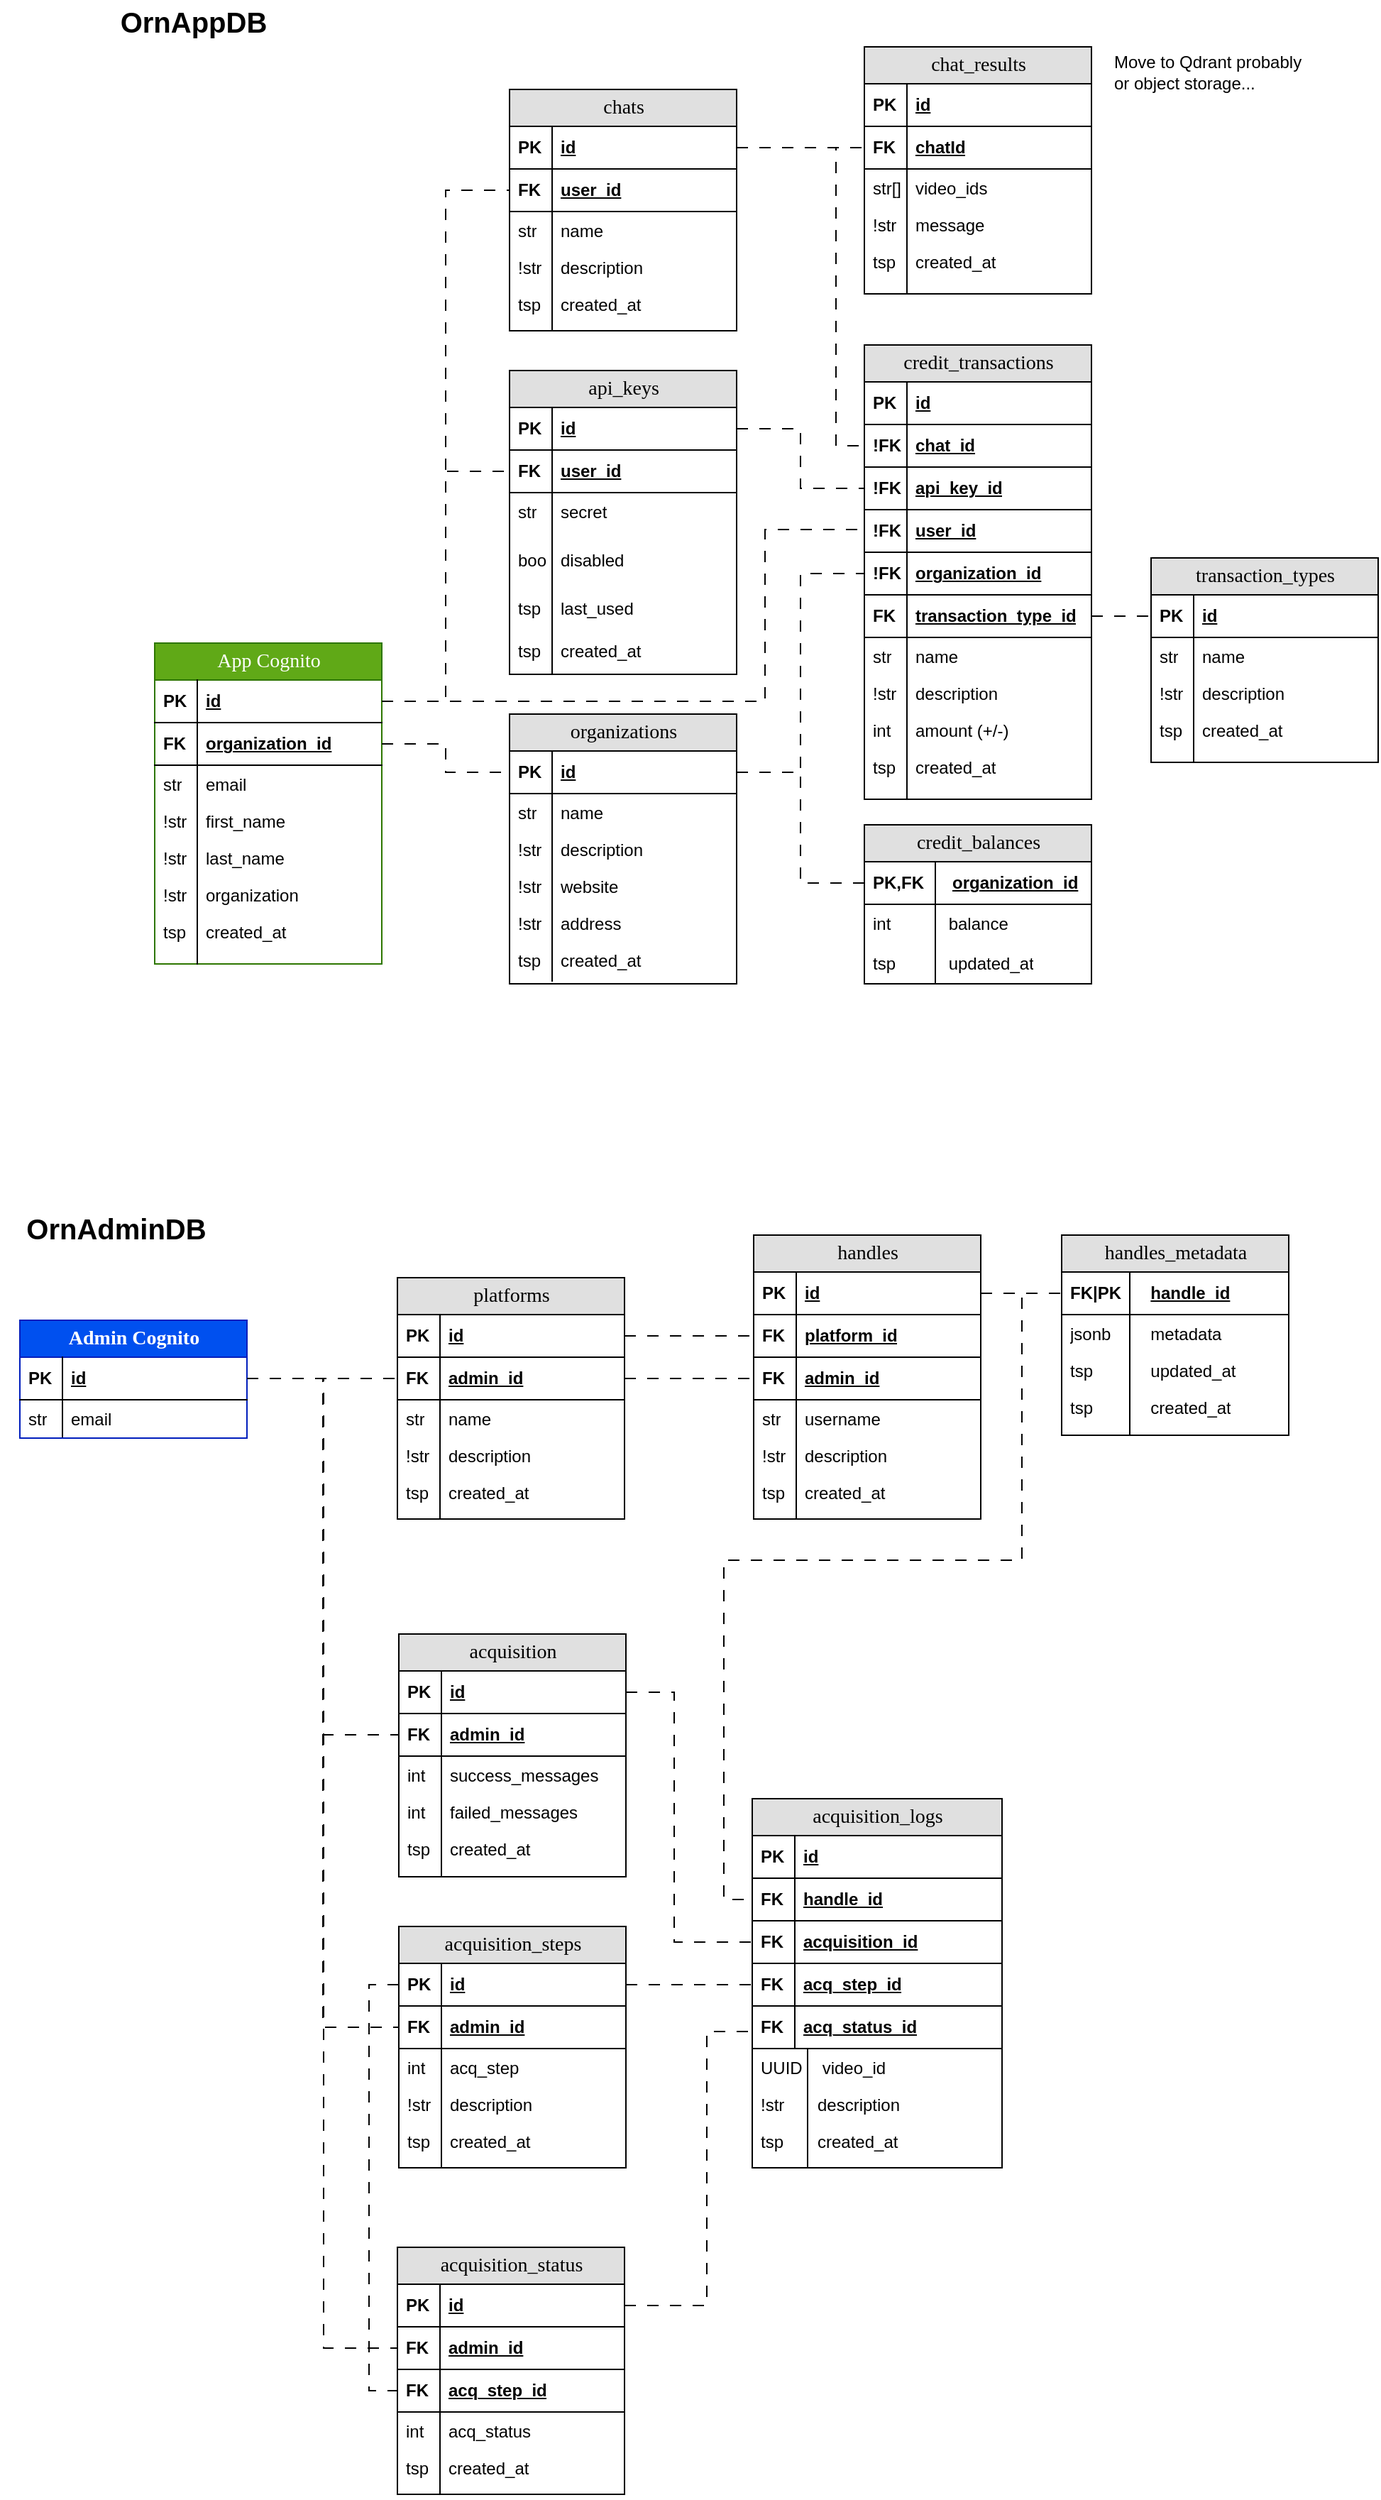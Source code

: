 <mxfile version="28.1.2">
  <diagram name="Page-1" id="e56a1550-8fbb-45ad-956c-1786394a9013">
    <mxGraphModel grid="0" page="0" gridSize="10" guides="0" tooltips="1" connect="1" arrows="1" fold="1" pageScale="1" pageWidth="1100" pageHeight="850" background="none" math="0" shadow="0">
      <root>
        <mxCell id="0" />
        <mxCell id="1" parent="0" />
        <mxCell id="2e49270ec7c68f3f-19" value="organizations" style="swimlane;html=1;fontStyle=0;childLayout=stackLayout;horizontal=1;startSize=26;fillColor=#e0e0e0;horizontalStack=0;resizeParent=1;resizeLast=0;collapsible=1;marginBottom=0;swimlaneFillColor=#ffffff;align=center;rounded=0;shadow=0;comic=0;labelBackgroundColor=none;strokeWidth=1;fontFamily=Verdana;fontSize=14" vertex="1" parent="1">
          <mxGeometry x="440" y="520" width="160" height="190" as="geometry" />
        </mxCell>
        <mxCell id="2e49270ec7c68f3f-20" value="id" style="shape=partialRectangle;top=0;left=0;right=0;bottom=1;html=1;align=left;verticalAlign=middle;fillColor=none;spacingLeft=34;spacingRight=4;whiteSpace=wrap;overflow=hidden;rotatable=0;points=[[0,0.5],[1,0.5]];portConstraint=eastwest;dropTarget=0;fontStyle=5;" vertex="1" parent="2e49270ec7c68f3f-19">
          <mxGeometry y="26" width="160" height="30" as="geometry" />
        </mxCell>
        <mxCell id="2e49270ec7c68f3f-21" value="&lt;b&gt;PK&lt;/b&gt;" style="shape=partialRectangle;top=0;left=0;bottom=0;html=1;fillColor=none;align=left;verticalAlign=middle;spacingLeft=4;spacingRight=4;whiteSpace=wrap;overflow=hidden;rotatable=0;points=[];portConstraint=eastwest;part=1;" vertex="1" connectable="0" parent="2e49270ec7c68f3f-20">
          <mxGeometry width="30" height="30" as="geometry" />
        </mxCell>
        <mxCell id="2e49270ec7c68f3f-22" value="name" style="shape=partialRectangle;top=0;left=0;right=0;bottom=0;html=1;align=left;verticalAlign=top;fillColor=none;spacingLeft=34;spacingRight=4;whiteSpace=wrap;overflow=hidden;rotatable=0;points=[[0,0.5],[1,0.5]];portConstraint=eastwest;dropTarget=0;" vertex="1" parent="2e49270ec7c68f3f-19">
          <mxGeometry y="56" width="160" height="26" as="geometry" />
        </mxCell>
        <mxCell id="2e49270ec7c68f3f-23" value="str" style="shape=partialRectangle;top=0;left=0;bottom=0;html=1;fillColor=none;align=left;verticalAlign=top;spacingLeft=4;spacingRight=4;whiteSpace=wrap;overflow=hidden;rotatable=0;points=[];portConstraint=eastwest;part=1;" vertex="1" connectable="0" parent="2e49270ec7c68f3f-22">
          <mxGeometry width="30" height="26" as="geometry" />
        </mxCell>
        <mxCell id="J22njvI_X3nOLMH5hTBZ-119" value="description" style="shape=partialRectangle;top=0;left=0;right=0;bottom=0;html=1;align=left;verticalAlign=top;fillColor=none;spacingLeft=34;spacingRight=4;whiteSpace=wrap;overflow=hidden;rotatable=0;points=[[0,0.5],[1,0.5]];portConstraint=eastwest;dropTarget=0;" vertex="1" parent="2e49270ec7c68f3f-19">
          <mxGeometry y="82" width="160" height="26" as="geometry" />
        </mxCell>
        <mxCell id="J22njvI_X3nOLMH5hTBZ-120" value="!str" style="shape=partialRectangle;top=0;left=0;bottom=0;html=1;fillColor=none;align=left;verticalAlign=top;spacingLeft=4;spacingRight=4;whiteSpace=wrap;overflow=hidden;rotatable=0;points=[];portConstraint=eastwest;part=1;" connectable="0" vertex="1" parent="J22njvI_X3nOLMH5hTBZ-119">
          <mxGeometry width="30" height="26" as="geometry" />
        </mxCell>
        <mxCell id="J22njvI_X3nOLMH5hTBZ-117" value="website" style="shape=partialRectangle;top=0;left=0;right=0;bottom=0;html=1;align=left;verticalAlign=top;fillColor=none;spacingLeft=34;spacingRight=4;whiteSpace=wrap;overflow=hidden;rotatable=0;points=[[0,0.5],[1,0.5]];portConstraint=eastwest;dropTarget=0;" vertex="1" parent="2e49270ec7c68f3f-19">
          <mxGeometry y="108" width="160" height="26" as="geometry" />
        </mxCell>
        <mxCell id="J22njvI_X3nOLMH5hTBZ-118" value="!str" style="shape=partialRectangle;top=0;left=0;bottom=0;html=1;fillColor=none;align=left;verticalAlign=top;spacingLeft=4;spacingRight=4;whiteSpace=wrap;overflow=hidden;rotatable=0;points=[];portConstraint=eastwest;part=1;" connectable="0" vertex="1" parent="J22njvI_X3nOLMH5hTBZ-117">
          <mxGeometry width="30" height="26" as="geometry" />
        </mxCell>
        <mxCell id="J22njvI_X3nOLMH5hTBZ-123" value="address" style="shape=partialRectangle;top=0;left=0;right=0;bottom=0;html=1;align=left;verticalAlign=top;fillColor=none;spacingLeft=34;spacingRight=4;whiteSpace=wrap;overflow=hidden;rotatable=0;points=[[0,0.5],[1,0.5]];portConstraint=eastwest;dropTarget=0;" vertex="1" parent="2e49270ec7c68f3f-19">
          <mxGeometry y="134" width="160" height="26" as="geometry" />
        </mxCell>
        <mxCell id="J22njvI_X3nOLMH5hTBZ-124" value="!str" style="shape=partialRectangle;top=0;left=0;bottom=0;html=1;fillColor=none;align=left;verticalAlign=top;spacingLeft=4;spacingRight=4;whiteSpace=wrap;overflow=hidden;rotatable=0;points=[];portConstraint=eastwest;part=1;" connectable="0" vertex="1" parent="J22njvI_X3nOLMH5hTBZ-123">
          <mxGeometry width="30" height="26" as="geometry" />
        </mxCell>
        <mxCell id="2e49270ec7c68f3f-24" value="created_at" style="shape=partialRectangle;top=0;left=0;right=0;bottom=0;html=1;align=left;verticalAlign=top;fillColor=none;spacingLeft=34;spacingRight=4;whiteSpace=wrap;overflow=hidden;rotatable=0;points=[[0,0.5],[1,0.5]];portConstraint=eastwest;dropTarget=0;" vertex="1" parent="2e49270ec7c68f3f-19">
          <mxGeometry y="160" width="160" height="28" as="geometry" />
        </mxCell>
        <mxCell id="2e49270ec7c68f3f-25" value="tsp" style="shape=partialRectangle;top=0;left=0;bottom=0;html=1;fillColor=none;align=left;verticalAlign=top;spacingLeft=4;spacingRight=4;whiteSpace=wrap;overflow=hidden;rotatable=0;points=[];portConstraint=eastwest;part=1;" vertex="1" connectable="0" parent="2e49270ec7c68f3f-24">
          <mxGeometry width="30" height="28" as="geometry" />
        </mxCell>
        <mxCell id="2e49270ec7c68f3f-80" value="App Cognito" style="swimlane;html=1;fontStyle=0;childLayout=stackLayout;horizontal=1;startSize=26;fillColor=light-dark(#60A917,#00FF00);horizontalStack=0;resizeParent=1;resizeLast=0;collapsible=1;marginBottom=0;swimlaneFillColor=#ffffff;align=center;rounded=0;shadow=0;comic=0;labelBackgroundColor=none;strokeWidth=1;fontFamily=Verdana;fontSize=14;fontColor=#ffffff;strokeColor=#2D7600;" vertex="1" parent="1">
          <mxGeometry x="190" y="470" width="160" height="226" as="geometry" />
        </mxCell>
        <mxCell id="2e49270ec7c68f3f-81" value="id" style="shape=partialRectangle;top=0;left=0;right=0;bottom=1;html=1;align=left;verticalAlign=middle;fillColor=none;spacingLeft=34;spacingRight=4;whiteSpace=wrap;overflow=hidden;rotatable=0;points=[[0,0.5],[1,0.5]];portConstraint=eastwest;dropTarget=0;fontStyle=5;" vertex="1" parent="2e49270ec7c68f3f-80">
          <mxGeometry y="26" width="160" height="30" as="geometry" />
        </mxCell>
        <mxCell id="2e49270ec7c68f3f-82" value="&lt;b&gt;PK&lt;/b&gt;" style="shape=partialRectangle;top=0;left=0;bottom=0;html=1;fillColor=none;align=left;verticalAlign=middle;spacingLeft=4;spacingRight=4;whiteSpace=wrap;overflow=hidden;rotatable=0;points=[];portConstraint=eastwest;part=1;" vertex="1" connectable="0" parent="2e49270ec7c68f3f-81">
          <mxGeometry width="30" height="30" as="geometry" />
        </mxCell>
        <mxCell id="J22njvI_X3nOLMH5hTBZ-35" value="organization_id" style="shape=partialRectangle;top=0;left=0;right=0;bottom=1;html=1;align=left;verticalAlign=middle;fillColor=none;spacingLeft=34;spacingRight=4;whiteSpace=wrap;overflow=hidden;rotatable=0;points=[[0,0.5],[1,0.5]];portConstraint=eastwest;dropTarget=0;fontStyle=5;" vertex="1" parent="2e49270ec7c68f3f-80">
          <mxGeometry y="56" width="160" height="30" as="geometry" />
        </mxCell>
        <mxCell id="J22njvI_X3nOLMH5hTBZ-36" value="&lt;b&gt;FK&lt;/b&gt;" style="shape=partialRectangle;top=0;left=0;bottom=0;html=1;fillColor=none;align=left;verticalAlign=middle;spacingLeft=4;spacingRight=4;whiteSpace=wrap;overflow=hidden;rotatable=0;points=[];portConstraint=eastwest;part=1;" connectable="0" vertex="1" parent="J22njvI_X3nOLMH5hTBZ-35">
          <mxGeometry width="30" height="30" as="geometry" />
        </mxCell>
        <mxCell id="2h3VSlBN1-Aui4E00N1O-176" value="email" style="shape=partialRectangle;top=0;left=0;right=0;bottom=0;html=1;align=left;verticalAlign=top;fillColor=none;spacingLeft=34;spacingRight=4;whiteSpace=wrap;overflow=hidden;rotatable=0;points=[[0,0.5],[1,0.5]];portConstraint=eastwest;dropTarget=0;" vertex="1" parent="2e49270ec7c68f3f-80">
          <mxGeometry y="86" width="160" height="26" as="geometry" />
        </mxCell>
        <mxCell id="2h3VSlBN1-Aui4E00N1O-177" value="str" style="shape=partialRectangle;top=0;left=0;bottom=0;html=1;fillColor=none;align=left;verticalAlign=top;spacingLeft=4;spacingRight=4;whiteSpace=wrap;overflow=hidden;rotatable=0;points=[];portConstraint=eastwest;part=1;" connectable="0" vertex="1" parent="2h3VSlBN1-Aui4E00N1O-176">
          <mxGeometry width="30" height="26" as="geometry" />
        </mxCell>
        <mxCell id="2e49270ec7c68f3f-83" value="first_name" style="shape=partialRectangle;top=0;left=0;right=0;bottom=0;html=1;align=left;verticalAlign=top;fillColor=none;spacingLeft=34;spacingRight=4;whiteSpace=wrap;overflow=hidden;rotatable=0;points=[[0,0.5],[1,0.5]];portConstraint=eastwest;dropTarget=0;" vertex="1" parent="2e49270ec7c68f3f-80">
          <mxGeometry y="112" width="160" height="26" as="geometry" />
        </mxCell>
        <mxCell id="2e49270ec7c68f3f-84" value="!str" style="shape=partialRectangle;top=0;left=0;bottom=0;html=1;fillColor=none;align=left;verticalAlign=top;spacingLeft=4;spacingRight=4;whiteSpace=wrap;overflow=hidden;rotatable=0;points=[];portConstraint=eastwest;part=1;" vertex="1" connectable="0" parent="2e49270ec7c68f3f-83">
          <mxGeometry width="30" height="26" as="geometry" />
        </mxCell>
        <mxCell id="2e49270ec7c68f3f-85" value="last_name" style="shape=partialRectangle;top=0;left=0;right=0;bottom=0;html=1;align=left;verticalAlign=top;fillColor=none;spacingLeft=34;spacingRight=4;whiteSpace=wrap;overflow=hidden;rotatable=0;points=[[0,0.5],[1,0.5]];portConstraint=eastwest;dropTarget=0;" vertex="1" parent="2e49270ec7c68f3f-80">
          <mxGeometry y="138" width="160" height="26" as="geometry" />
        </mxCell>
        <mxCell id="2e49270ec7c68f3f-86" value="!str" style="shape=partialRectangle;top=0;left=0;bottom=0;html=1;fillColor=none;align=left;verticalAlign=top;spacingLeft=4;spacingRight=4;whiteSpace=wrap;overflow=hidden;rotatable=0;points=[];portConstraint=eastwest;part=1;" vertex="1" connectable="0" parent="2e49270ec7c68f3f-85">
          <mxGeometry width="30" height="26" as="geometry" />
        </mxCell>
        <mxCell id="2e49270ec7c68f3f-87" value="organization" style="shape=partialRectangle;top=0;left=0;right=0;bottom=0;html=1;align=left;verticalAlign=top;fillColor=none;spacingLeft=34;spacingRight=4;whiteSpace=wrap;overflow=hidden;rotatable=0;points=[[0,0.5],[1,0.5]];portConstraint=eastwest;dropTarget=0;" vertex="1" parent="2e49270ec7c68f3f-80">
          <mxGeometry y="164" width="160" height="26" as="geometry" />
        </mxCell>
        <mxCell id="2e49270ec7c68f3f-88" value="!str" style="shape=partialRectangle;top=0;left=0;bottom=0;html=1;fillColor=none;align=left;verticalAlign=top;spacingLeft=4;spacingRight=4;whiteSpace=wrap;overflow=hidden;rotatable=0;points=[];portConstraint=eastwest;part=1;" vertex="1" connectable="0" parent="2e49270ec7c68f3f-87">
          <mxGeometry width="30" height="26" as="geometry" />
        </mxCell>
        <mxCell id="2h3VSlBN1-Aui4E00N1O-174" value="created_at" style="shape=partialRectangle;top=0;left=0;right=0;bottom=0;html=1;align=left;verticalAlign=top;fillColor=none;spacingLeft=34;spacingRight=4;whiteSpace=wrap;overflow=hidden;rotatable=0;points=[[0,0.5],[1,0.5]];portConstraint=eastwest;dropTarget=0;" vertex="1" parent="2e49270ec7c68f3f-80">
          <mxGeometry y="190" width="160" height="26" as="geometry" />
        </mxCell>
        <mxCell id="2h3VSlBN1-Aui4E00N1O-175" value="tsp" style="shape=partialRectangle;top=0;left=0;bottom=0;html=1;fillColor=none;align=left;verticalAlign=top;spacingLeft=4;spacingRight=4;whiteSpace=wrap;overflow=hidden;rotatable=0;points=[];portConstraint=eastwest;part=1;" connectable="0" vertex="1" parent="2h3VSlBN1-Aui4E00N1O-174">
          <mxGeometry width="30" height="26" as="geometry" />
        </mxCell>
        <mxCell id="2e49270ec7c68f3f-89" value="" style="shape=partialRectangle;top=0;left=0;right=0;bottom=0;html=1;align=left;verticalAlign=top;fillColor=none;spacingLeft=34;spacingRight=4;whiteSpace=wrap;overflow=hidden;rotatable=0;points=[[0,0.5],[1,0.5]];portConstraint=eastwest;dropTarget=0;" vertex="1" parent="2e49270ec7c68f3f-80">
          <mxGeometry y="216" width="160" height="10" as="geometry" />
        </mxCell>
        <mxCell id="2e49270ec7c68f3f-90" value="" style="shape=partialRectangle;top=0;left=0;bottom=0;html=1;fillColor=none;align=left;verticalAlign=top;spacingLeft=4;spacingRight=4;whiteSpace=wrap;overflow=hidden;rotatable=0;points=[];portConstraint=eastwest;part=1;" vertex="1" connectable="0" parent="2e49270ec7c68f3f-89">
          <mxGeometry width="30" height="10" as="geometry" />
        </mxCell>
        <mxCell id="J22njvI_X3nOLMH5hTBZ-15" value="credit_transactions" style="swimlane;html=1;fontStyle=0;childLayout=stackLayout;horizontal=1;startSize=26;fillColor=#e0e0e0;horizontalStack=0;resizeParent=1;resizeLast=0;collapsible=1;marginBottom=0;swimlaneFillColor=#ffffff;align=center;rounded=0;shadow=0;comic=0;labelBackgroundColor=none;strokeWidth=1;fontFamily=Verdana;fontSize=14" vertex="1" parent="1">
          <mxGeometry x="690" y="260" width="160" height="320" as="geometry" />
        </mxCell>
        <mxCell id="J22njvI_X3nOLMH5hTBZ-16" value="id" style="shape=partialRectangle;top=0;left=0;right=0;bottom=1;html=1;align=left;verticalAlign=middle;fillColor=none;spacingLeft=34;spacingRight=4;whiteSpace=wrap;overflow=hidden;rotatable=0;points=[[0,0.5],[1,0.5]];portConstraint=eastwest;dropTarget=0;fontStyle=5;" vertex="1" parent="J22njvI_X3nOLMH5hTBZ-15">
          <mxGeometry y="26" width="160" height="30" as="geometry" />
        </mxCell>
        <mxCell id="J22njvI_X3nOLMH5hTBZ-17" value="&lt;b&gt;PK&lt;/b&gt;" style="shape=partialRectangle;top=0;left=0;bottom=0;html=1;fillColor=none;align=left;verticalAlign=middle;spacingLeft=4;spacingRight=4;whiteSpace=wrap;overflow=hidden;rotatable=0;points=[];portConstraint=eastwest;part=1;" connectable="0" vertex="1" parent="J22njvI_X3nOLMH5hTBZ-16">
          <mxGeometry width="30" height="30" as="geometry" />
        </mxCell>
        <mxCell id="J22njvI_X3nOLMH5hTBZ-112" value="chat_id" style="shape=partialRectangle;top=0;left=0;right=0;bottom=1;html=1;align=left;verticalAlign=middle;fillColor=none;spacingLeft=34;spacingRight=4;whiteSpace=wrap;overflow=hidden;rotatable=0;points=[[0,0.5],[1,0.5]];portConstraint=eastwest;dropTarget=0;fontStyle=5;" vertex="1" parent="J22njvI_X3nOLMH5hTBZ-15">
          <mxGeometry y="56" width="160" height="30" as="geometry" />
        </mxCell>
        <mxCell id="J22njvI_X3nOLMH5hTBZ-113" value="&lt;b&gt;!FK&lt;/b&gt;" style="shape=partialRectangle;top=0;left=0;bottom=0;html=1;fillColor=none;align=left;verticalAlign=middle;spacingLeft=4;spacingRight=4;whiteSpace=wrap;overflow=hidden;rotatable=0;points=[];portConstraint=eastwest;part=1;" connectable="0" vertex="1" parent="J22njvI_X3nOLMH5hTBZ-112">
          <mxGeometry width="30" height="30" as="geometry" />
        </mxCell>
        <mxCell id="J22njvI_X3nOLMH5hTBZ-104" value="api_key_id" style="shape=partialRectangle;top=0;left=0;right=0;bottom=1;html=1;align=left;verticalAlign=middle;fillColor=none;spacingLeft=34;spacingRight=4;whiteSpace=wrap;overflow=hidden;rotatable=0;points=[[0,0.5],[1,0.5]];portConstraint=eastwest;dropTarget=0;fontStyle=5;" vertex="1" parent="J22njvI_X3nOLMH5hTBZ-15">
          <mxGeometry y="86" width="160" height="30" as="geometry" />
        </mxCell>
        <mxCell id="J22njvI_X3nOLMH5hTBZ-105" value="&lt;b&gt;!FK&lt;/b&gt;" style="shape=partialRectangle;top=0;left=0;bottom=0;html=1;fillColor=none;align=left;verticalAlign=middle;spacingLeft=4;spacingRight=4;whiteSpace=wrap;overflow=hidden;rotatable=0;points=[];portConstraint=eastwest;part=1;" connectable="0" vertex="1" parent="J22njvI_X3nOLMH5hTBZ-104">
          <mxGeometry width="30" height="30" as="geometry" />
        </mxCell>
        <mxCell id="J22njvI_X3nOLMH5hTBZ-102" value="user_id" style="shape=partialRectangle;top=0;left=0;right=0;bottom=1;html=1;align=left;verticalAlign=middle;fillColor=none;spacingLeft=34;spacingRight=4;whiteSpace=wrap;overflow=hidden;rotatable=0;points=[[0,0.5],[1,0.5]];portConstraint=eastwest;dropTarget=0;fontStyle=5;" vertex="1" parent="J22njvI_X3nOLMH5hTBZ-15">
          <mxGeometry y="116" width="160" height="30" as="geometry" />
        </mxCell>
        <mxCell id="J22njvI_X3nOLMH5hTBZ-103" value="&lt;b&gt;!FK&lt;/b&gt;" style="shape=partialRectangle;top=0;left=0;bottom=0;html=1;fillColor=none;align=left;verticalAlign=middle;spacingLeft=4;spacingRight=4;whiteSpace=wrap;overflow=hidden;rotatable=0;points=[];portConstraint=eastwest;part=1;" connectable="0" vertex="1" parent="J22njvI_X3nOLMH5hTBZ-102">
          <mxGeometry width="30" height="30" as="geometry" />
        </mxCell>
        <mxCell id="J22njvI_X3nOLMH5hTBZ-114" value="organization_id" style="shape=partialRectangle;top=0;left=0;right=0;bottom=1;html=1;align=left;verticalAlign=middle;fillColor=none;spacingLeft=34;spacingRight=4;whiteSpace=wrap;overflow=hidden;rotatable=0;points=[[0,0.5],[1,0.5]];portConstraint=eastwest;dropTarget=0;fontStyle=5;" vertex="1" parent="J22njvI_X3nOLMH5hTBZ-15">
          <mxGeometry y="146" width="160" height="30" as="geometry" />
        </mxCell>
        <mxCell id="J22njvI_X3nOLMH5hTBZ-115" value="&lt;b&gt;!FK&lt;/b&gt;" style="shape=partialRectangle;top=0;left=0;bottom=0;html=1;fillColor=none;align=left;verticalAlign=middle;spacingLeft=4;spacingRight=4;whiteSpace=wrap;overflow=hidden;rotatable=0;points=[];portConstraint=eastwest;part=1;" connectable="0" vertex="1" parent="J22njvI_X3nOLMH5hTBZ-114">
          <mxGeometry width="30" height="30" as="geometry" />
        </mxCell>
        <mxCell id="Qyyz4YVC3kcD_8rJBm0w-14" value="transaction_type_id" style="shape=partialRectangle;top=0;left=0;right=0;bottom=1;html=1;align=left;verticalAlign=middle;fillColor=none;spacingLeft=34;spacingRight=4;whiteSpace=wrap;overflow=hidden;rotatable=0;points=[[0,0.5],[1,0.5]];portConstraint=eastwest;dropTarget=0;fontStyle=5;" vertex="1" parent="J22njvI_X3nOLMH5hTBZ-15">
          <mxGeometry y="176" width="160" height="30" as="geometry" />
        </mxCell>
        <mxCell id="Qyyz4YVC3kcD_8rJBm0w-15" value="&lt;b&gt;FK&lt;/b&gt;" style="shape=partialRectangle;top=0;left=0;bottom=0;html=1;fillColor=none;align=left;verticalAlign=middle;spacingLeft=4;spacingRight=4;whiteSpace=wrap;overflow=hidden;rotatable=0;points=[];portConstraint=eastwest;part=1;" connectable="0" vertex="1" parent="Qyyz4YVC3kcD_8rJBm0w-14">
          <mxGeometry width="30" height="30" as="geometry" />
        </mxCell>
        <mxCell id="J22njvI_X3nOLMH5hTBZ-18" value="name" style="shape=partialRectangle;top=0;left=0;right=0;bottom=0;html=1;align=left;verticalAlign=top;fillColor=none;spacingLeft=34;spacingRight=4;whiteSpace=wrap;overflow=hidden;rotatable=0;points=[[0,0.5],[1,0.5]];portConstraint=eastwest;dropTarget=0;" vertex="1" parent="J22njvI_X3nOLMH5hTBZ-15">
          <mxGeometry y="206" width="160" height="26" as="geometry" />
        </mxCell>
        <mxCell id="J22njvI_X3nOLMH5hTBZ-19" value="str" style="shape=partialRectangle;top=0;left=0;bottom=0;html=1;fillColor=none;align=left;verticalAlign=top;spacingLeft=4;spacingRight=4;whiteSpace=wrap;overflow=hidden;rotatable=0;points=[];portConstraint=eastwest;part=1;" connectable="0" vertex="1" parent="J22njvI_X3nOLMH5hTBZ-18">
          <mxGeometry width="30" height="26" as="geometry" />
        </mxCell>
        <mxCell id="J22njvI_X3nOLMH5hTBZ-20" value="description" style="shape=partialRectangle;top=0;left=0;right=0;bottom=0;html=1;align=left;verticalAlign=top;fillColor=none;spacingLeft=34;spacingRight=4;whiteSpace=wrap;overflow=hidden;rotatable=0;points=[[0,0.5],[1,0.5]];portConstraint=eastwest;dropTarget=0;" vertex="1" parent="J22njvI_X3nOLMH5hTBZ-15">
          <mxGeometry y="232" width="160" height="26" as="geometry" />
        </mxCell>
        <mxCell id="J22njvI_X3nOLMH5hTBZ-21" value="!str" style="shape=partialRectangle;top=0;left=0;bottom=0;html=1;fillColor=none;align=left;verticalAlign=top;spacingLeft=4;spacingRight=4;whiteSpace=wrap;overflow=hidden;rotatable=0;points=[];portConstraint=eastwest;part=1;" connectable="0" vertex="1" parent="J22njvI_X3nOLMH5hTBZ-20">
          <mxGeometry width="30" height="26" as="geometry" />
        </mxCell>
        <mxCell id="J22njvI_X3nOLMH5hTBZ-22" value="amount (+/-)" style="shape=partialRectangle;top=0;left=0;right=0;bottom=0;html=1;align=left;verticalAlign=top;fillColor=none;spacingLeft=34;spacingRight=4;whiteSpace=wrap;overflow=hidden;rotatable=0;points=[[0,0.5],[1,0.5]];portConstraint=eastwest;dropTarget=0;" vertex="1" parent="J22njvI_X3nOLMH5hTBZ-15">
          <mxGeometry y="258" width="160" height="26" as="geometry" />
        </mxCell>
        <mxCell id="J22njvI_X3nOLMH5hTBZ-23" value="int" style="shape=partialRectangle;top=0;left=0;bottom=0;html=1;fillColor=none;align=left;verticalAlign=top;spacingLeft=4;spacingRight=4;whiteSpace=wrap;overflow=hidden;rotatable=0;points=[];portConstraint=eastwest;part=1;" connectable="0" vertex="1" parent="J22njvI_X3nOLMH5hTBZ-22">
          <mxGeometry width="30" height="26" as="geometry" />
        </mxCell>
        <mxCell id="J22njvI_X3nOLMH5hTBZ-128" value="created_at" style="shape=partialRectangle;top=0;left=0;right=0;bottom=0;html=1;align=left;verticalAlign=top;fillColor=none;spacingLeft=34;spacingRight=4;whiteSpace=wrap;overflow=hidden;rotatable=0;points=[[0,0.5],[1,0.5]];portConstraint=eastwest;dropTarget=0;" vertex="1" parent="J22njvI_X3nOLMH5hTBZ-15">
          <mxGeometry y="284" width="160" height="26" as="geometry" />
        </mxCell>
        <mxCell id="J22njvI_X3nOLMH5hTBZ-129" value="tsp" style="shape=partialRectangle;top=0;left=0;bottom=0;html=1;fillColor=none;align=left;verticalAlign=top;spacingLeft=4;spacingRight=4;whiteSpace=wrap;overflow=hidden;rotatable=0;points=[];portConstraint=eastwest;part=1;" connectable="0" vertex="1" parent="J22njvI_X3nOLMH5hTBZ-128">
          <mxGeometry width="30" height="26" as="geometry" />
        </mxCell>
        <mxCell id="J22njvI_X3nOLMH5hTBZ-24" value="" style="shape=partialRectangle;top=0;left=0;right=0;bottom=0;html=1;align=left;verticalAlign=top;fillColor=none;spacingLeft=34;spacingRight=4;whiteSpace=wrap;overflow=hidden;rotatable=0;points=[[0,0.5],[1,0.5]];portConstraint=eastwest;dropTarget=0;" vertex="1" parent="J22njvI_X3nOLMH5hTBZ-15">
          <mxGeometry y="310" width="160" height="10" as="geometry" />
        </mxCell>
        <mxCell id="J22njvI_X3nOLMH5hTBZ-25" value="" style="shape=partialRectangle;top=0;left=0;bottom=0;html=1;fillColor=none;align=left;verticalAlign=top;spacingLeft=4;spacingRight=4;whiteSpace=wrap;overflow=hidden;rotatable=0;points=[];portConstraint=eastwest;part=1;" connectable="0" vertex="1" parent="J22njvI_X3nOLMH5hTBZ-24">
          <mxGeometry width="30" height="10" as="geometry" />
        </mxCell>
        <mxCell id="J22njvI_X3nOLMH5hTBZ-30" value="credit_balances" style="swimlane;html=1;fontStyle=0;childLayout=stackLayout;horizontal=1;startSize=26;fillColor=#e0e0e0;horizontalStack=0;resizeParent=1;resizeLast=0;collapsible=1;marginBottom=0;swimlaneFillColor=#ffffff;align=center;rounded=0;shadow=0;comic=0;labelBackgroundColor=none;strokeWidth=1;fontFamily=Verdana;fontSize=14" vertex="1" parent="1">
          <mxGeometry x="690" y="598" width="160" height="112" as="geometry" />
        </mxCell>
        <mxCell id="J22njvI_X3nOLMH5hTBZ-33" value="organization_id" style="shape=partialRectangle;top=0;left=0;right=0;bottom=1;html=1;align=left;verticalAlign=middle;fillColor=none;spacingLeft=60;spacingRight=4;whiteSpace=wrap;overflow=hidden;rotatable=0;points=[[0,0.5],[1,0.5]];portConstraint=eastwest;dropTarget=0;fontStyle=5;" vertex="1" parent="J22njvI_X3nOLMH5hTBZ-30">
          <mxGeometry y="26" width="160" height="30" as="geometry" />
        </mxCell>
        <mxCell id="J22njvI_X3nOLMH5hTBZ-34" value="PK,FK" style="shape=partialRectangle;fontStyle=1;top=0;left=0;bottom=0;html=1;fillColor=none;align=left;verticalAlign=middle;spacingLeft=4;spacingRight=4;whiteSpace=wrap;overflow=hidden;rotatable=0;points=[];portConstraint=eastwest;part=1;" connectable="0" vertex="1" parent="J22njvI_X3nOLMH5hTBZ-33">
          <mxGeometry width="50" height="30" as="geometry" />
        </mxCell>
        <mxCell id="J22njvI_X3nOLMH5hTBZ-42" value="&amp;nbsp; &amp;nbsp; &amp;nbsp; &amp;nbsp;balance" style="shape=partialRectangle;top=0;left=0;right=0;bottom=0;html=1;align=left;verticalAlign=top;fillColor=none;spacingLeft=34;spacingRight=4;whiteSpace=wrap;overflow=hidden;rotatable=0;points=[[0,0.5],[1,0.5]];portConstraint=eastwest;dropTarget=0;" vertex="1" parent="J22njvI_X3nOLMH5hTBZ-30">
          <mxGeometry y="56" width="160" height="28" as="geometry" />
        </mxCell>
        <mxCell id="J22njvI_X3nOLMH5hTBZ-43" value="int" style="shape=partialRectangle;top=0;left=0;bottom=0;html=1;fillColor=none;align=left;verticalAlign=top;spacingLeft=4;spacingRight=4;whiteSpace=wrap;overflow=hidden;rotatable=0;points=[];portConstraint=eastwest;part=1;" connectable="0" vertex="1" parent="J22njvI_X3nOLMH5hTBZ-42">
          <mxGeometry width="50" height="28" as="geometry" />
        </mxCell>
        <mxCell id="J22njvI_X3nOLMH5hTBZ-44" value="&amp;nbsp; &amp;nbsp; &amp;nbsp; &amp;nbsp;updated_at" style="shape=partialRectangle;top=0;left=0;right=0;bottom=0;html=1;align=left;verticalAlign=top;fillColor=none;spacingLeft=34;spacingRight=4;whiteSpace=wrap;overflow=hidden;rotatable=0;points=[[0,0.5],[1,0.5]];portConstraint=eastwest;dropTarget=0;" vertex="1" parent="J22njvI_X3nOLMH5hTBZ-30">
          <mxGeometry y="84" width="160" height="28" as="geometry" />
        </mxCell>
        <mxCell id="J22njvI_X3nOLMH5hTBZ-45" value="tsp" style="shape=partialRectangle;top=0;left=0;bottom=0;html=1;fillColor=none;align=left;verticalAlign=top;spacingLeft=4;spacingRight=4;whiteSpace=wrap;overflow=hidden;rotatable=0;points=[];portConstraint=eastwest;part=1;" connectable="0" vertex="1" parent="J22njvI_X3nOLMH5hTBZ-44">
          <mxGeometry width="50" height="28" as="geometry" />
        </mxCell>
        <mxCell id="J22njvI_X3nOLMH5hTBZ-40" style="edgeStyle=orthogonalEdgeStyle;rounded=0;orthogonalLoop=1;jettySize=auto;html=1;endArrow=none;endFill=0;dashed=1;dashPattern=8 8;" edge="1" parent="1" source="2e49270ec7c68f3f-20" target="J22njvI_X3nOLMH5hTBZ-33">
          <mxGeometry relative="1" as="geometry" />
        </mxCell>
        <mxCell id="J22njvI_X3nOLMH5hTBZ-41" style="edgeStyle=orthogonalEdgeStyle;rounded=0;orthogonalLoop=1;jettySize=auto;html=1;entryX=0;entryY=0.5;entryDx=0;entryDy=0;endArrow=none;endFill=0;dashed=1;dashPattern=8 8;" edge="1" parent="1" source="J22njvI_X3nOLMH5hTBZ-35" target="2e49270ec7c68f3f-20">
          <mxGeometry relative="1" as="geometry" />
        </mxCell>
        <mxCell id="J22njvI_X3nOLMH5hTBZ-49" value="chats" style="swimlane;html=1;fontStyle=0;childLayout=stackLayout;horizontal=1;startSize=26;fillColor=#e0e0e0;horizontalStack=0;resizeParent=1;resizeLast=0;collapsible=1;marginBottom=0;swimlaneFillColor=#ffffff;align=center;rounded=0;shadow=0;comic=0;labelBackgroundColor=none;strokeWidth=1;fontFamily=Verdana;fontSize=14" vertex="1" parent="1">
          <mxGeometry x="440" y="80" width="160" height="170" as="geometry" />
        </mxCell>
        <mxCell id="J22njvI_X3nOLMH5hTBZ-50" value="id" style="shape=partialRectangle;top=0;left=0;right=0;bottom=1;html=1;align=left;verticalAlign=middle;fillColor=none;spacingLeft=34;spacingRight=4;whiteSpace=wrap;overflow=hidden;rotatable=0;points=[[0,0.5],[1,0.5]];portConstraint=eastwest;dropTarget=0;fontStyle=5;" vertex="1" parent="J22njvI_X3nOLMH5hTBZ-49">
          <mxGeometry y="26" width="160" height="30" as="geometry" />
        </mxCell>
        <mxCell id="J22njvI_X3nOLMH5hTBZ-51" value="&lt;b&gt;PK&lt;/b&gt;" style="shape=partialRectangle;top=0;left=0;bottom=0;html=1;fillColor=none;align=left;verticalAlign=middle;spacingLeft=4;spacingRight=4;whiteSpace=wrap;overflow=hidden;rotatable=0;points=[];portConstraint=eastwest;part=1;" connectable="0" vertex="1" parent="J22njvI_X3nOLMH5hTBZ-50">
          <mxGeometry width="30" height="30" as="geometry" />
        </mxCell>
        <mxCell id="J22njvI_X3nOLMH5hTBZ-52" value="user_id" style="shape=partialRectangle;top=0;left=0;right=0;bottom=1;html=1;align=left;verticalAlign=middle;fillColor=none;spacingLeft=34;spacingRight=4;whiteSpace=wrap;overflow=hidden;rotatable=0;points=[[0,0.5],[1,0.5]];portConstraint=eastwest;dropTarget=0;fontStyle=5;" vertex="1" parent="J22njvI_X3nOLMH5hTBZ-49">
          <mxGeometry y="56" width="160" height="30" as="geometry" />
        </mxCell>
        <mxCell id="J22njvI_X3nOLMH5hTBZ-53" value="&lt;b&gt;FK&lt;/b&gt;" style="shape=partialRectangle;top=0;left=0;bottom=0;html=1;fillColor=none;align=left;verticalAlign=middle;spacingLeft=4;spacingRight=4;whiteSpace=wrap;overflow=hidden;rotatable=0;points=[];portConstraint=eastwest;part=1;" connectable="0" vertex="1" parent="J22njvI_X3nOLMH5hTBZ-52">
          <mxGeometry width="30" height="30" as="geometry" />
        </mxCell>
        <mxCell id="J22njvI_X3nOLMH5hTBZ-54" value="name" style="shape=partialRectangle;top=0;left=0;right=0;bottom=0;html=1;align=left;verticalAlign=top;fillColor=none;spacingLeft=34;spacingRight=4;whiteSpace=wrap;overflow=hidden;rotatable=0;points=[[0,0.5],[1,0.5]];portConstraint=eastwest;dropTarget=0;" vertex="1" parent="J22njvI_X3nOLMH5hTBZ-49">
          <mxGeometry y="86" width="160" height="26" as="geometry" />
        </mxCell>
        <mxCell id="J22njvI_X3nOLMH5hTBZ-55" value="str" style="shape=partialRectangle;top=0;left=0;bottom=0;html=1;fillColor=none;align=left;verticalAlign=top;spacingLeft=4;spacingRight=4;whiteSpace=wrap;overflow=hidden;rotatable=0;points=[];portConstraint=eastwest;part=1;" connectable="0" vertex="1" parent="J22njvI_X3nOLMH5hTBZ-54">
          <mxGeometry width="30" height="26" as="geometry" />
        </mxCell>
        <mxCell id="J22njvI_X3nOLMH5hTBZ-56" value="description" style="shape=partialRectangle;top=0;left=0;right=0;bottom=0;html=1;align=left;verticalAlign=top;fillColor=none;spacingLeft=34;spacingRight=4;whiteSpace=wrap;overflow=hidden;rotatable=0;points=[[0,0.5],[1,0.5]];portConstraint=eastwest;dropTarget=0;" vertex="1" parent="J22njvI_X3nOLMH5hTBZ-49">
          <mxGeometry y="112" width="160" height="26" as="geometry" />
        </mxCell>
        <mxCell id="J22njvI_X3nOLMH5hTBZ-57" value="!str" style="shape=partialRectangle;top=0;left=0;bottom=0;html=1;fillColor=none;align=left;verticalAlign=top;spacingLeft=4;spacingRight=4;whiteSpace=wrap;overflow=hidden;rotatable=0;points=[];portConstraint=eastwest;part=1;" connectable="0" vertex="1" parent="J22njvI_X3nOLMH5hTBZ-56">
          <mxGeometry width="30" height="26" as="geometry" />
        </mxCell>
        <mxCell id="J22njvI_X3nOLMH5hTBZ-58" value="created_at" style="shape=partialRectangle;top=0;left=0;right=0;bottom=0;html=1;align=left;verticalAlign=top;fillColor=none;spacingLeft=34;spacingRight=4;whiteSpace=wrap;overflow=hidden;rotatable=0;points=[[0,0.5],[1,0.5]];portConstraint=eastwest;dropTarget=0;" vertex="1" parent="J22njvI_X3nOLMH5hTBZ-49">
          <mxGeometry y="138" width="160" height="32" as="geometry" />
        </mxCell>
        <mxCell id="J22njvI_X3nOLMH5hTBZ-59" value="tsp" style="shape=partialRectangle;top=0;left=0;bottom=0;html=1;fillColor=none;align=left;verticalAlign=top;spacingLeft=4;spacingRight=4;whiteSpace=wrap;overflow=hidden;rotatable=0;points=[];portConstraint=eastwest;part=1;" connectable="0" vertex="1" parent="J22njvI_X3nOLMH5hTBZ-58">
          <mxGeometry width="30" height="32" as="geometry" />
        </mxCell>
        <mxCell id="J22njvI_X3nOLMH5hTBZ-62" style="edgeStyle=orthogonalEdgeStyle;rounded=0;orthogonalLoop=1;jettySize=auto;html=1;entryX=0;entryY=0.5;entryDx=0;entryDy=0;endArrow=none;endFill=0;dashed=1;dashPattern=8 8;" edge="1" parent="1" source="2e49270ec7c68f3f-81" target="J22njvI_X3nOLMH5hTBZ-52">
          <mxGeometry relative="1" as="geometry" />
        </mxCell>
        <mxCell id="J22njvI_X3nOLMH5hTBZ-63" value="chat_results" style="swimlane;html=1;fontStyle=0;childLayout=stackLayout;horizontal=1;startSize=26;fillColor=#e0e0e0;horizontalStack=0;resizeParent=1;resizeLast=0;collapsible=1;marginBottom=0;swimlaneFillColor=#ffffff;align=center;rounded=0;shadow=0;comic=0;labelBackgroundColor=none;strokeWidth=1;fontFamily=Verdana;fontSize=14" vertex="1" parent="1">
          <mxGeometry x="690" y="50" width="160" height="174" as="geometry" />
        </mxCell>
        <mxCell id="J22njvI_X3nOLMH5hTBZ-64" value="id" style="shape=partialRectangle;top=0;left=0;right=0;bottom=1;html=1;align=left;verticalAlign=middle;fillColor=none;spacingLeft=34;spacingRight=4;whiteSpace=wrap;overflow=hidden;rotatable=0;points=[[0,0.5],[1,0.5]];portConstraint=eastwest;dropTarget=0;fontStyle=5;" vertex="1" parent="J22njvI_X3nOLMH5hTBZ-63">
          <mxGeometry y="26" width="160" height="30" as="geometry" />
        </mxCell>
        <mxCell id="J22njvI_X3nOLMH5hTBZ-65" value="&lt;b&gt;PK&lt;/b&gt;" style="shape=partialRectangle;top=0;left=0;bottom=0;html=1;fillColor=none;align=left;verticalAlign=middle;spacingLeft=4;spacingRight=4;whiteSpace=wrap;overflow=hidden;rotatable=0;points=[];portConstraint=eastwest;part=1;" connectable="0" vertex="1" parent="J22njvI_X3nOLMH5hTBZ-64">
          <mxGeometry width="30" height="30" as="geometry" />
        </mxCell>
        <mxCell id="J22njvI_X3nOLMH5hTBZ-66" value="chatId" style="shape=partialRectangle;top=0;left=0;right=0;bottom=1;html=1;align=left;verticalAlign=middle;fillColor=none;spacingLeft=34;spacingRight=4;whiteSpace=wrap;overflow=hidden;rotatable=0;points=[[0,0.5],[1,0.5]];portConstraint=eastwest;dropTarget=0;fontStyle=5;" vertex="1" parent="J22njvI_X3nOLMH5hTBZ-63">
          <mxGeometry y="56" width="160" height="30" as="geometry" />
        </mxCell>
        <mxCell id="J22njvI_X3nOLMH5hTBZ-67" value="&lt;b&gt;FK&lt;/b&gt;" style="shape=partialRectangle;top=0;left=0;bottom=0;html=1;fillColor=none;align=left;verticalAlign=middle;spacingLeft=4;spacingRight=4;whiteSpace=wrap;overflow=hidden;rotatable=0;points=[];portConstraint=eastwest;part=1;" connectable="0" vertex="1" parent="J22njvI_X3nOLMH5hTBZ-66">
          <mxGeometry width="30" height="30" as="geometry" />
        </mxCell>
        <mxCell id="J22njvI_X3nOLMH5hTBZ-68" value="video_ids" style="shape=partialRectangle;top=0;left=0;right=0;bottom=0;html=1;align=left;verticalAlign=top;fillColor=none;spacingLeft=34;spacingRight=4;whiteSpace=wrap;overflow=hidden;rotatable=0;points=[[0,0.5],[1,0.5]];portConstraint=eastwest;dropTarget=0;" vertex="1" parent="J22njvI_X3nOLMH5hTBZ-63">
          <mxGeometry y="86" width="160" height="26" as="geometry" />
        </mxCell>
        <mxCell id="J22njvI_X3nOLMH5hTBZ-69" value="str[]" style="shape=partialRectangle;top=0;left=0;bottom=0;html=1;fillColor=none;align=left;verticalAlign=top;spacingLeft=4;spacingRight=4;whiteSpace=wrap;overflow=hidden;rotatable=0;points=[];portConstraint=eastwest;part=1;" connectable="0" vertex="1" parent="J22njvI_X3nOLMH5hTBZ-68">
          <mxGeometry width="30" height="26" as="geometry" />
        </mxCell>
        <mxCell id="J22njvI_X3nOLMH5hTBZ-70" value="message" style="shape=partialRectangle;top=0;left=0;right=0;bottom=0;html=1;align=left;verticalAlign=top;fillColor=none;spacingLeft=34;spacingRight=4;whiteSpace=wrap;overflow=hidden;rotatable=0;points=[[0,0.5],[1,0.5]];portConstraint=eastwest;dropTarget=0;" vertex="1" parent="J22njvI_X3nOLMH5hTBZ-63">
          <mxGeometry y="112" width="160" height="26" as="geometry" />
        </mxCell>
        <mxCell id="J22njvI_X3nOLMH5hTBZ-71" value="!str" style="shape=partialRectangle;top=0;left=0;bottom=0;html=1;fillColor=none;align=left;verticalAlign=top;spacingLeft=4;spacingRight=4;whiteSpace=wrap;overflow=hidden;rotatable=0;points=[];portConstraint=eastwest;part=1;" connectable="0" vertex="1" parent="J22njvI_X3nOLMH5hTBZ-70">
          <mxGeometry width="30" height="26" as="geometry" />
        </mxCell>
        <mxCell id="J22njvI_X3nOLMH5hTBZ-72" value="created_at" style="shape=partialRectangle;top=0;left=0;right=0;bottom=0;html=1;align=left;verticalAlign=top;fillColor=none;spacingLeft=34;spacingRight=4;whiteSpace=wrap;overflow=hidden;rotatable=0;points=[[0,0.5],[1,0.5]];portConstraint=eastwest;dropTarget=0;" vertex="1" parent="J22njvI_X3nOLMH5hTBZ-63">
          <mxGeometry y="138" width="160" height="26" as="geometry" />
        </mxCell>
        <mxCell id="J22njvI_X3nOLMH5hTBZ-73" value="tsp" style="shape=partialRectangle;top=0;left=0;bottom=0;html=1;fillColor=none;align=left;verticalAlign=top;spacingLeft=4;spacingRight=4;whiteSpace=wrap;overflow=hidden;rotatable=0;points=[];portConstraint=eastwest;part=1;" connectable="0" vertex="1" parent="J22njvI_X3nOLMH5hTBZ-72">
          <mxGeometry width="30" height="26" as="geometry" />
        </mxCell>
        <mxCell id="J22njvI_X3nOLMH5hTBZ-74" value="" style="shape=partialRectangle;top=0;left=0;right=0;bottom=0;html=1;align=left;verticalAlign=top;fillColor=none;spacingLeft=34;spacingRight=4;whiteSpace=wrap;overflow=hidden;rotatable=0;points=[[0,0.5],[1,0.5]];portConstraint=eastwest;dropTarget=0;" vertex="1" parent="J22njvI_X3nOLMH5hTBZ-63">
          <mxGeometry y="164" width="160" height="10" as="geometry" />
        </mxCell>
        <mxCell id="J22njvI_X3nOLMH5hTBZ-75" value="" style="shape=partialRectangle;top=0;left=0;bottom=0;html=1;fillColor=none;align=left;verticalAlign=top;spacingLeft=4;spacingRight=4;whiteSpace=wrap;overflow=hidden;rotatable=0;points=[];portConstraint=eastwest;part=1;" connectable="0" vertex="1" parent="J22njvI_X3nOLMH5hTBZ-74">
          <mxGeometry width="30" height="10" as="geometry" />
        </mxCell>
        <mxCell id="J22njvI_X3nOLMH5hTBZ-77" value="api_keys" style="swimlane;html=1;fontStyle=0;childLayout=stackLayout;horizontal=1;startSize=26;fillColor=#e0e0e0;horizontalStack=0;resizeParent=1;resizeLast=0;collapsible=1;marginBottom=0;swimlaneFillColor=#ffffff;align=center;rounded=0;shadow=0;comic=0;labelBackgroundColor=none;strokeWidth=1;fontFamily=Verdana;fontSize=14" vertex="1" parent="1">
          <mxGeometry x="440" y="278" width="160" height="214" as="geometry" />
        </mxCell>
        <mxCell id="J22njvI_X3nOLMH5hTBZ-78" value="id" style="shape=partialRectangle;top=0;left=0;right=0;bottom=1;html=1;align=left;verticalAlign=middle;fillColor=none;spacingLeft=34;spacingRight=4;whiteSpace=wrap;overflow=hidden;rotatable=0;points=[[0,0.5],[1,0.5]];portConstraint=eastwest;dropTarget=0;fontStyle=5;" vertex="1" parent="J22njvI_X3nOLMH5hTBZ-77">
          <mxGeometry y="26" width="160" height="30" as="geometry" />
        </mxCell>
        <mxCell id="J22njvI_X3nOLMH5hTBZ-79" value="&lt;b&gt;PK&lt;/b&gt;" style="shape=partialRectangle;top=0;left=0;bottom=0;html=1;fillColor=none;align=left;verticalAlign=middle;spacingLeft=4;spacingRight=4;whiteSpace=wrap;overflow=hidden;rotatable=0;points=[];portConstraint=eastwest;part=1;" connectable="0" vertex="1" parent="J22njvI_X3nOLMH5hTBZ-78">
          <mxGeometry width="30" height="30" as="geometry" />
        </mxCell>
        <mxCell id="J22njvI_X3nOLMH5hTBZ-80" value="user_id" style="shape=partialRectangle;top=0;left=0;right=0;bottom=1;html=1;align=left;verticalAlign=middle;fillColor=none;spacingLeft=34;spacingRight=4;whiteSpace=wrap;overflow=hidden;rotatable=0;points=[[0,0.5],[1,0.5]];portConstraint=eastwest;dropTarget=0;fontStyle=5;" vertex="1" parent="J22njvI_X3nOLMH5hTBZ-77">
          <mxGeometry y="56" width="160" height="30" as="geometry" />
        </mxCell>
        <mxCell id="J22njvI_X3nOLMH5hTBZ-81" value="&lt;b&gt;FK&lt;/b&gt;" style="shape=partialRectangle;top=0;left=0;bottom=0;html=1;fillColor=none;align=left;verticalAlign=middle;spacingLeft=4;spacingRight=4;whiteSpace=wrap;overflow=hidden;rotatable=0;points=[];portConstraint=eastwest;part=1;" connectable="0" vertex="1" parent="J22njvI_X3nOLMH5hTBZ-80">
          <mxGeometry width="30" height="30" as="geometry" />
        </mxCell>
        <mxCell id="J22njvI_X3nOLMH5hTBZ-92" value="&lt;div&gt;&lt;span style=&quot;background-color: transparent; color: light-dark(rgb(0, 0, 0), rgb(255, 255, 255));&quot;&gt;secret&lt;/span&gt;&lt;/div&gt;" style="shape=partialRectangle;top=0;left=0;right=0;bottom=0;html=1;align=left;verticalAlign=top;fillColor=none;spacingLeft=34;spacingRight=4;whiteSpace=wrap;overflow=hidden;rotatable=0;points=[[0,0.5],[1,0.5]];portConstraint=eastwest;dropTarget=0;" vertex="1" parent="J22njvI_X3nOLMH5hTBZ-77">
          <mxGeometry y="86" width="160" height="34" as="geometry" />
        </mxCell>
        <mxCell id="J22njvI_X3nOLMH5hTBZ-93" value="str" style="shape=partialRectangle;top=0;left=0;bottom=0;html=1;fillColor=none;align=left;verticalAlign=top;spacingLeft=4;spacingRight=4;whiteSpace=wrap;overflow=hidden;rotatable=0;points=[];portConstraint=eastwest;part=1;" connectable="0" vertex="1" parent="J22njvI_X3nOLMH5hTBZ-92">
          <mxGeometry width="30" height="34" as="geometry" />
        </mxCell>
        <mxCell id="J22njvI_X3nOLMH5hTBZ-107" value="&lt;div&gt;&lt;span style=&quot;background-color: transparent; color: light-dark(rgb(0, 0, 0), rgb(255, 255, 255));&quot;&gt;disabled&lt;/span&gt;&lt;/div&gt;" style="shape=partialRectangle;top=0;left=0;right=0;bottom=0;html=1;align=left;verticalAlign=top;fillColor=none;spacingLeft=34;spacingRight=4;whiteSpace=wrap;overflow=hidden;rotatable=0;points=[[0,0.5],[1,0.5]];portConstraint=eastwest;dropTarget=0;" vertex="1" parent="J22njvI_X3nOLMH5hTBZ-77">
          <mxGeometry y="120" width="160" height="34" as="geometry" />
        </mxCell>
        <mxCell id="J22njvI_X3nOLMH5hTBZ-108" value="bool" style="shape=partialRectangle;top=0;left=0;bottom=0;html=1;fillColor=none;align=left;verticalAlign=top;spacingLeft=4;spacingRight=4;whiteSpace=wrap;overflow=hidden;rotatable=0;points=[];portConstraint=eastwest;part=1;" connectable="0" vertex="1" parent="J22njvI_X3nOLMH5hTBZ-107">
          <mxGeometry width="30" height="34" as="geometry" />
        </mxCell>
        <mxCell id="J22njvI_X3nOLMH5hTBZ-82" value="last_used" style="shape=partialRectangle;top=0;left=0;right=0;bottom=0;html=1;align=left;verticalAlign=top;fillColor=none;spacingLeft=34;spacingRight=4;whiteSpace=wrap;overflow=hidden;rotatable=0;points=[[0,0.5],[1,0.5]];portConstraint=eastwest;dropTarget=0;" vertex="1" parent="J22njvI_X3nOLMH5hTBZ-77">
          <mxGeometry y="154" width="160" height="30" as="geometry" />
        </mxCell>
        <mxCell id="J22njvI_X3nOLMH5hTBZ-83" value="tsp" style="shape=partialRectangle;top=0;left=0;bottom=0;html=1;fillColor=none;align=left;verticalAlign=top;spacingLeft=4;spacingRight=4;whiteSpace=wrap;overflow=hidden;rotatable=0;points=[];portConstraint=eastwest;part=1;" connectable="0" vertex="1" parent="J22njvI_X3nOLMH5hTBZ-82">
          <mxGeometry width="30" height="30" as="geometry" />
        </mxCell>
        <mxCell id="J22njvI_X3nOLMH5hTBZ-94" value="created_at" style="shape=partialRectangle;top=0;left=0;right=0;bottom=0;html=1;align=left;verticalAlign=top;fillColor=none;spacingLeft=34;spacingRight=4;whiteSpace=wrap;overflow=hidden;rotatable=0;points=[[0,0.5],[1,0.5]];portConstraint=eastwest;dropTarget=0;" vertex="1" parent="J22njvI_X3nOLMH5hTBZ-77">
          <mxGeometry y="184" width="160" height="30" as="geometry" />
        </mxCell>
        <mxCell id="J22njvI_X3nOLMH5hTBZ-95" value="tsp" style="shape=partialRectangle;top=0;left=0;bottom=0;html=1;fillColor=none;align=left;verticalAlign=top;spacingLeft=4;spacingRight=4;whiteSpace=wrap;overflow=hidden;rotatable=0;points=[];portConstraint=eastwest;part=1;" connectable="0" vertex="1" parent="J22njvI_X3nOLMH5hTBZ-94">
          <mxGeometry width="30" height="30" as="geometry" />
        </mxCell>
        <mxCell id="J22njvI_X3nOLMH5hTBZ-91" style="edgeStyle=orthogonalEdgeStyle;rounded=0;orthogonalLoop=1;jettySize=auto;html=1;entryX=0;entryY=0.5;entryDx=0;entryDy=0;endArrow=none;endFill=0;dashed=1;dashPattern=8 8;" edge="1" parent="1" source="J22njvI_X3nOLMH5hTBZ-50" target="J22njvI_X3nOLMH5hTBZ-66">
          <mxGeometry relative="1" as="geometry" />
        </mxCell>
        <mxCell id="J22njvI_X3nOLMH5hTBZ-96" style="edgeStyle=orthogonalEdgeStyle;rounded=0;orthogonalLoop=1;jettySize=auto;html=1;endArrow=none;endFill=0;dashed=1;dashPattern=8 8;" edge="1" parent="1" source="2e49270ec7c68f3f-81" target="J22njvI_X3nOLMH5hTBZ-80">
          <mxGeometry relative="1" as="geometry" />
        </mxCell>
        <mxCell id="J22njvI_X3nOLMH5hTBZ-106" style="edgeStyle=orthogonalEdgeStyle;rounded=0;orthogonalLoop=1;jettySize=auto;html=1;entryX=0;entryY=0.5;entryDx=0;entryDy=0;endArrow=none;endFill=0;dashed=1;dashPattern=8 8;" edge="1" parent="1" source="J22njvI_X3nOLMH5hTBZ-78" target="J22njvI_X3nOLMH5hTBZ-104">
          <mxGeometry relative="1" as="geometry" />
        </mxCell>
        <mxCell id="J22njvI_X3nOLMH5hTBZ-116" style="edgeStyle=orthogonalEdgeStyle;rounded=0;orthogonalLoop=1;jettySize=auto;html=1;entryX=0;entryY=0.5;entryDx=0;entryDy=0;endArrow=none;endFill=0;dashed=1;dashPattern=8 8;" edge="1" parent="1" source="2e49270ec7c68f3f-20" target="J22njvI_X3nOLMH5hTBZ-114">
          <mxGeometry relative="1" as="geometry" />
        </mxCell>
        <mxCell id="J22njvI_X3nOLMH5hTBZ-125" style="edgeStyle=orthogonalEdgeStyle;rounded=0;orthogonalLoop=1;jettySize=auto;html=1;entryX=0;entryY=0.5;entryDx=0;entryDy=0;endArrow=none;endFill=0;dashed=1;dashPattern=8 8;" edge="1" parent="1" source="2e49270ec7c68f3f-81" target="J22njvI_X3nOLMH5hTBZ-102">
          <mxGeometry relative="1" as="geometry">
            <Array as="points">
              <mxPoint x="620" y="511" />
              <mxPoint x="620" y="390" />
            </Array>
          </mxGeometry>
        </mxCell>
        <mxCell id="J22njvI_X3nOLMH5hTBZ-127" style="edgeStyle=orthogonalEdgeStyle;rounded=0;orthogonalLoop=1;jettySize=auto;html=1;entryX=0;entryY=0.5;entryDx=0;entryDy=0;endArrow=none;endFill=0;dashed=1;dashPattern=8 8;" edge="1" parent="1" source="J22njvI_X3nOLMH5hTBZ-50" target="J22njvI_X3nOLMH5hTBZ-112">
          <mxGeometry relative="1" as="geometry">
            <Array as="points">
              <mxPoint x="670" y="121" />
              <mxPoint x="670" y="331" />
            </Array>
          </mxGeometry>
        </mxCell>
        <mxCell id="Qyyz4YVC3kcD_8rJBm0w-1" value="transaction_types" style="swimlane;html=1;fontStyle=0;childLayout=stackLayout;horizontal=1;startSize=26;fillColor=#e0e0e0;horizontalStack=0;resizeParent=1;resizeLast=0;collapsible=1;marginBottom=0;swimlaneFillColor=#ffffff;align=center;rounded=0;shadow=0;comic=0;labelBackgroundColor=none;strokeWidth=1;fontFamily=Verdana;fontSize=14" vertex="1" parent="1">
          <mxGeometry x="892" y="410" width="160" height="144" as="geometry" />
        </mxCell>
        <mxCell id="Qyyz4YVC3kcD_8rJBm0w-2" value="id" style="shape=partialRectangle;top=0;left=0;right=0;bottom=1;html=1;align=left;verticalAlign=middle;fillColor=none;spacingLeft=34;spacingRight=4;whiteSpace=wrap;overflow=hidden;rotatable=0;points=[[0,0.5],[1,0.5]];portConstraint=eastwest;dropTarget=0;fontStyle=5;" vertex="1" parent="Qyyz4YVC3kcD_8rJBm0w-1">
          <mxGeometry y="26" width="160" height="30" as="geometry" />
        </mxCell>
        <mxCell id="Qyyz4YVC3kcD_8rJBm0w-3" value="&lt;b&gt;PK&lt;/b&gt;" style="shape=partialRectangle;top=0;left=0;bottom=0;html=1;fillColor=none;align=left;verticalAlign=middle;spacingLeft=4;spacingRight=4;whiteSpace=wrap;overflow=hidden;rotatable=0;points=[];portConstraint=eastwest;part=1;" connectable="0" vertex="1" parent="Qyyz4YVC3kcD_8rJBm0w-2">
          <mxGeometry width="30" height="30" as="geometry" />
        </mxCell>
        <mxCell id="Qyyz4YVC3kcD_8rJBm0w-6" value="name" style="shape=partialRectangle;top=0;left=0;right=0;bottom=0;html=1;align=left;verticalAlign=top;fillColor=none;spacingLeft=34;spacingRight=4;whiteSpace=wrap;overflow=hidden;rotatable=0;points=[[0,0.5],[1,0.5]];portConstraint=eastwest;dropTarget=0;" vertex="1" parent="Qyyz4YVC3kcD_8rJBm0w-1">
          <mxGeometry y="56" width="160" height="26" as="geometry" />
        </mxCell>
        <mxCell id="Qyyz4YVC3kcD_8rJBm0w-7" value="str" style="shape=partialRectangle;top=0;left=0;bottom=0;html=1;fillColor=none;align=left;verticalAlign=top;spacingLeft=4;spacingRight=4;whiteSpace=wrap;overflow=hidden;rotatable=0;points=[];portConstraint=eastwest;part=1;" connectable="0" vertex="1" parent="Qyyz4YVC3kcD_8rJBm0w-6">
          <mxGeometry width="30" height="26" as="geometry" />
        </mxCell>
        <mxCell id="Qyyz4YVC3kcD_8rJBm0w-8" value="description" style="shape=partialRectangle;top=0;left=0;right=0;bottom=0;html=1;align=left;verticalAlign=top;fillColor=none;spacingLeft=34;spacingRight=4;whiteSpace=wrap;overflow=hidden;rotatable=0;points=[[0,0.5],[1,0.5]];portConstraint=eastwest;dropTarget=0;" vertex="1" parent="Qyyz4YVC3kcD_8rJBm0w-1">
          <mxGeometry y="82" width="160" height="26" as="geometry" />
        </mxCell>
        <mxCell id="Qyyz4YVC3kcD_8rJBm0w-9" value="!str" style="shape=partialRectangle;top=0;left=0;bottom=0;html=1;fillColor=none;align=left;verticalAlign=top;spacingLeft=4;spacingRight=4;whiteSpace=wrap;overflow=hidden;rotatable=0;points=[];portConstraint=eastwest;part=1;" connectable="0" vertex="1" parent="Qyyz4YVC3kcD_8rJBm0w-8">
          <mxGeometry width="30" height="26" as="geometry" />
        </mxCell>
        <mxCell id="Qyyz4YVC3kcD_8rJBm0w-10" value="created_at" style="shape=partialRectangle;top=0;left=0;right=0;bottom=0;html=1;align=left;verticalAlign=top;fillColor=none;spacingLeft=34;spacingRight=4;whiteSpace=wrap;overflow=hidden;rotatable=0;points=[[0,0.5],[1,0.5]];portConstraint=eastwest;dropTarget=0;" vertex="1" parent="Qyyz4YVC3kcD_8rJBm0w-1">
          <mxGeometry y="108" width="160" height="26" as="geometry" />
        </mxCell>
        <mxCell id="Qyyz4YVC3kcD_8rJBm0w-11" value="tsp" style="shape=partialRectangle;top=0;left=0;bottom=0;html=1;fillColor=none;align=left;verticalAlign=top;spacingLeft=4;spacingRight=4;whiteSpace=wrap;overflow=hidden;rotatable=0;points=[];portConstraint=eastwest;part=1;" connectable="0" vertex="1" parent="Qyyz4YVC3kcD_8rJBm0w-10">
          <mxGeometry width="30" height="26" as="geometry" />
        </mxCell>
        <mxCell id="Qyyz4YVC3kcD_8rJBm0w-12" value="" style="shape=partialRectangle;top=0;left=0;right=0;bottom=0;html=1;align=left;verticalAlign=top;fillColor=none;spacingLeft=34;spacingRight=4;whiteSpace=wrap;overflow=hidden;rotatable=0;points=[[0,0.5],[1,0.5]];portConstraint=eastwest;dropTarget=0;" vertex="1" parent="Qyyz4YVC3kcD_8rJBm0w-1">
          <mxGeometry y="134" width="160" height="10" as="geometry" />
        </mxCell>
        <mxCell id="Qyyz4YVC3kcD_8rJBm0w-13" value="" style="shape=partialRectangle;top=0;left=0;bottom=0;html=1;fillColor=none;align=left;verticalAlign=top;spacingLeft=4;spacingRight=4;whiteSpace=wrap;overflow=hidden;rotatable=0;points=[];portConstraint=eastwest;part=1;" connectable="0" vertex="1" parent="Qyyz4YVC3kcD_8rJBm0w-12">
          <mxGeometry width="30" height="10" as="geometry" />
        </mxCell>
        <mxCell id="Qyyz4YVC3kcD_8rJBm0w-16" style="edgeStyle=orthogonalEdgeStyle;rounded=0;orthogonalLoop=1;jettySize=auto;html=1;endArrow=none;endFill=0;dashed=1;dashPattern=8 8;" edge="1" parent="1" source="Qyyz4YVC3kcD_8rJBm0w-14" target="Qyyz4YVC3kcD_8rJBm0w-2">
          <mxGeometry relative="1" as="geometry" />
        </mxCell>
        <mxCell id="2h3VSlBN1-Aui4E00N1O-14" value="Admin Cognito" style="swimlane;html=1;fontStyle=1;childLayout=stackLayout;horizontal=1;startSize=26;fillColor=light-dark(#0050EF,#FF00FF);horizontalStack=0;resizeParent=1;resizeLast=0;collapsible=1;marginBottom=0;swimlaneFillColor=#ffffff;align=center;rounded=0;shadow=0;comic=0;labelBackgroundColor=none;strokeWidth=1;fontFamily=Verdana;fontSize=14;fontColor=light-dark(#FFFFFF,#FFFFFF);strokeColor=#001DBC;" vertex="1" parent="1">
          <mxGeometry x="95" y="947" width="160" height="83" as="geometry" />
        </mxCell>
        <mxCell id="2h3VSlBN1-Aui4E00N1O-15" value="id" style="shape=partialRectangle;top=0;left=0;right=0;bottom=1;html=1;align=left;verticalAlign=middle;fillColor=none;spacingLeft=34;spacingRight=4;whiteSpace=wrap;overflow=hidden;rotatable=0;points=[[0,0.5],[1,0.5]];portConstraint=eastwest;dropTarget=0;fontStyle=5;" vertex="1" parent="2h3VSlBN1-Aui4E00N1O-14">
          <mxGeometry y="26" width="160" height="30" as="geometry" />
        </mxCell>
        <mxCell id="2h3VSlBN1-Aui4E00N1O-16" value="&lt;b&gt;PK&lt;/b&gt;" style="shape=partialRectangle;top=0;left=0;bottom=0;html=1;fillColor=none;align=left;verticalAlign=middle;spacingLeft=4;spacingRight=4;whiteSpace=wrap;overflow=hidden;rotatable=0;points=[];portConstraint=eastwest;part=1;" connectable="0" vertex="1" parent="2h3VSlBN1-Aui4E00N1O-15">
          <mxGeometry width="30" height="30" as="geometry" />
        </mxCell>
        <mxCell id="2h3VSlBN1-Aui4E00N1O-19" value="email" style="shape=partialRectangle;top=0;left=0;right=0;bottom=0;html=1;align=left;verticalAlign=top;fillColor=none;spacingLeft=34;spacingRight=4;whiteSpace=wrap;overflow=hidden;rotatable=0;points=[[0,0.5],[1,0.5]];portConstraint=eastwest;dropTarget=0;" vertex="1" parent="2h3VSlBN1-Aui4E00N1O-14">
          <mxGeometry y="56" width="160" height="26" as="geometry" />
        </mxCell>
        <mxCell id="2h3VSlBN1-Aui4E00N1O-20" value="str" style="shape=partialRectangle;top=0;left=0;bottom=0;html=1;fillColor=none;align=left;verticalAlign=top;spacingLeft=4;spacingRight=4;whiteSpace=wrap;overflow=hidden;rotatable=0;points=[];portConstraint=eastwest;part=1;" connectable="0" vertex="1" parent="2h3VSlBN1-Aui4E00N1O-19">
          <mxGeometry width="30" height="26" as="geometry" />
        </mxCell>
        <mxCell id="2h3VSlBN1-Aui4E00N1O-59" value="handles" style="swimlane;html=1;fontStyle=0;childLayout=stackLayout;horizontal=1;startSize=26;fillColor=#e0e0e0;horizontalStack=0;resizeParent=1;resizeLast=0;collapsible=1;marginBottom=0;swimlaneFillColor=#ffffff;align=center;rounded=0;shadow=0;comic=0;labelBackgroundColor=none;strokeWidth=1;fontFamily=Verdana;fontSize=14" vertex="1" parent="1">
          <mxGeometry x="612" y="887" width="160" height="200" as="geometry" />
        </mxCell>
        <mxCell id="2h3VSlBN1-Aui4E00N1O-60" value="id" style="shape=partialRectangle;top=0;left=0;right=0;bottom=1;html=1;align=left;verticalAlign=middle;fillColor=none;spacingLeft=34;spacingRight=4;whiteSpace=wrap;overflow=hidden;rotatable=0;points=[[0,0.5],[1,0.5]];portConstraint=eastwest;dropTarget=0;fontStyle=5;" vertex="1" parent="2h3VSlBN1-Aui4E00N1O-59">
          <mxGeometry y="26" width="160" height="30" as="geometry" />
        </mxCell>
        <mxCell id="2h3VSlBN1-Aui4E00N1O-61" value="&lt;b&gt;PK&lt;/b&gt;" style="shape=partialRectangle;top=0;left=0;bottom=0;html=1;fillColor=none;align=left;verticalAlign=middle;spacingLeft=4;spacingRight=4;whiteSpace=wrap;overflow=hidden;rotatable=0;points=[];portConstraint=eastwest;part=1;" connectable="0" vertex="1" parent="2h3VSlBN1-Aui4E00N1O-60">
          <mxGeometry width="30" height="30" as="geometry" />
        </mxCell>
        <mxCell id="2h3VSlBN1-Aui4E00N1O-131" value="platform_id" style="shape=partialRectangle;top=0;left=0;right=0;bottom=1;html=1;align=left;verticalAlign=middle;fillColor=none;spacingLeft=34;spacingRight=4;whiteSpace=wrap;overflow=hidden;rotatable=0;points=[[0,0.5],[1,0.5]];portConstraint=eastwest;dropTarget=0;fontStyle=5;" vertex="1" parent="2h3VSlBN1-Aui4E00N1O-59">
          <mxGeometry y="56" width="160" height="30" as="geometry" />
        </mxCell>
        <mxCell id="2h3VSlBN1-Aui4E00N1O-132" value="&lt;b&gt;FK&lt;/b&gt;" style="shape=partialRectangle;top=0;left=0;bottom=0;html=1;fillColor=none;align=left;verticalAlign=middle;spacingLeft=4;spacingRight=4;whiteSpace=wrap;overflow=hidden;rotatable=0;points=[];portConstraint=eastwest;part=1;" connectable="0" vertex="1" parent="2h3VSlBN1-Aui4E00N1O-131">
          <mxGeometry width="30" height="30" as="geometry" />
        </mxCell>
        <mxCell id="2h3VSlBN1-Aui4E00N1O-62" value="admin_id" style="shape=partialRectangle;top=0;left=0;right=0;bottom=1;html=1;align=left;verticalAlign=middle;fillColor=none;spacingLeft=34;spacingRight=4;whiteSpace=wrap;overflow=hidden;rotatable=0;points=[[0,0.5],[1,0.5]];portConstraint=eastwest;dropTarget=0;fontStyle=5;" vertex="1" parent="2h3VSlBN1-Aui4E00N1O-59">
          <mxGeometry y="86" width="160" height="30" as="geometry" />
        </mxCell>
        <mxCell id="2h3VSlBN1-Aui4E00N1O-63" value="&lt;b&gt;FK&lt;/b&gt;" style="shape=partialRectangle;top=0;left=0;bottom=0;html=1;fillColor=none;align=left;verticalAlign=middle;spacingLeft=4;spacingRight=4;whiteSpace=wrap;overflow=hidden;rotatable=0;points=[];portConstraint=eastwest;part=1;" connectable="0" vertex="1" parent="2h3VSlBN1-Aui4E00N1O-62">
          <mxGeometry width="30" height="30" as="geometry" />
        </mxCell>
        <mxCell id="2h3VSlBN1-Aui4E00N1O-66" value="username" style="shape=partialRectangle;top=0;left=0;right=0;bottom=0;html=1;align=left;verticalAlign=top;fillColor=none;spacingLeft=34;spacingRight=4;whiteSpace=wrap;overflow=hidden;rotatable=0;points=[[0,0.5],[1,0.5]];portConstraint=eastwest;dropTarget=0;" vertex="1" parent="2h3VSlBN1-Aui4E00N1O-59">
          <mxGeometry y="116" width="160" height="26" as="geometry" />
        </mxCell>
        <mxCell id="2h3VSlBN1-Aui4E00N1O-67" value="str" style="shape=partialRectangle;top=0;left=0;bottom=0;html=1;fillColor=none;align=left;verticalAlign=top;spacingLeft=4;spacingRight=4;whiteSpace=wrap;overflow=hidden;rotatable=0;points=[];portConstraint=eastwest;part=1;" connectable="0" vertex="1" parent="2h3VSlBN1-Aui4E00N1O-66">
          <mxGeometry width="30" height="26" as="geometry" />
        </mxCell>
        <mxCell id="2h3VSlBN1-Aui4E00N1O-136" value="description" style="shape=partialRectangle;top=0;left=0;right=0;bottom=0;html=1;align=left;verticalAlign=top;fillColor=none;spacingLeft=34;spacingRight=4;whiteSpace=wrap;overflow=hidden;rotatable=0;points=[[0,0.5],[1,0.5]];portConstraint=eastwest;dropTarget=0;" vertex="1" parent="2h3VSlBN1-Aui4E00N1O-59">
          <mxGeometry y="142" width="160" height="26" as="geometry" />
        </mxCell>
        <mxCell id="2h3VSlBN1-Aui4E00N1O-137" value="!str" style="shape=partialRectangle;top=0;left=0;bottom=0;html=1;fillColor=none;align=left;verticalAlign=top;spacingLeft=4;spacingRight=4;whiteSpace=wrap;overflow=hidden;rotatable=0;points=[];portConstraint=eastwest;part=1;" connectable="0" vertex="1" parent="2h3VSlBN1-Aui4E00N1O-136">
          <mxGeometry width="30" height="26" as="geometry" />
        </mxCell>
        <mxCell id="2h3VSlBN1-Aui4E00N1O-68" value="created_at" style="shape=partialRectangle;top=0;left=0;right=0;bottom=0;html=1;align=left;verticalAlign=top;fillColor=none;spacingLeft=34;spacingRight=4;whiteSpace=wrap;overflow=hidden;rotatable=0;points=[[0,0.5],[1,0.5]];portConstraint=eastwest;dropTarget=0;" vertex="1" parent="2h3VSlBN1-Aui4E00N1O-59">
          <mxGeometry y="168" width="160" height="32" as="geometry" />
        </mxCell>
        <mxCell id="2h3VSlBN1-Aui4E00N1O-69" value="tsp" style="shape=partialRectangle;top=0;left=0;bottom=0;html=1;fillColor=none;align=left;verticalAlign=top;spacingLeft=4;spacingRight=4;whiteSpace=wrap;overflow=hidden;rotatable=0;points=[];portConstraint=eastwest;part=1;" connectable="0" vertex="1" parent="2h3VSlBN1-Aui4E00N1O-68">
          <mxGeometry width="30" height="32" as="geometry" />
        </mxCell>
        <mxCell id="2h3VSlBN1-Aui4E00N1O-70" style="edgeStyle=orthogonalEdgeStyle;rounded=0;orthogonalLoop=1;jettySize=auto;html=1;entryX=0;entryY=0.5;entryDx=0;entryDy=0;endArrow=none;endFill=0;exitX=1;exitY=0.5;exitDx=0;exitDy=0;dashed=1;dashPattern=8 8;" edge="1" parent="1" source="2h3VSlBN1-Aui4E00N1O-120" target="2h3VSlBN1-Aui4E00N1O-62">
          <mxGeometry relative="1" as="geometry" />
        </mxCell>
        <mxCell id="2h3VSlBN1-Aui4E00N1O-117" value="platforms" style="swimlane;html=1;fontStyle=0;childLayout=stackLayout;horizontal=1;startSize=26;fillColor=#e0e0e0;horizontalStack=0;resizeParent=1;resizeLast=0;collapsible=1;marginBottom=0;swimlaneFillColor=#ffffff;align=center;rounded=0;shadow=0;comic=0;labelBackgroundColor=none;strokeWidth=1;fontFamily=Verdana;fontSize=14" vertex="1" parent="1">
          <mxGeometry x="361" y="917" width="160" height="170" as="geometry" />
        </mxCell>
        <mxCell id="2h3VSlBN1-Aui4E00N1O-118" value="id" style="shape=partialRectangle;top=0;left=0;right=0;bottom=1;html=1;align=left;verticalAlign=middle;fillColor=none;spacingLeft=34;spacingRight=4;whiteSpace=wrap;overflow=hidden;rotatable=0;points=[[0,0.5],[1,0.5]];portConstraint=eastwest;dropTarget=0;fontStyle=5;" vertex="1" parent="2h3VSlBN1-Aui4E00N1O-117">
          <mxGeometry y="26" width="160" height="30" as="geometry" />
        </mxCell>
        <mxCell id="2h3VSlBN1-Aui4E00N1O-119" value="&lt;b&gt;PK&lt;/b&gt;" style="shape=partialRectangle;top=0;left=0;bottom=0;html=1;fillColor=none;align=left;verticalAlign=middle;spacingLeft=4;spacingRight=4;whiteSpace=wrap;overflow=hidden;rotatable=0;points=[];portConstraint=eastwest;part=1;" connectable="0" vertex="1" parent="2h3VSlBN1-Aui4E00N1O-118">
          <mxGeometry width="30" height="30" as="geometry" />
        </mxCell>
        <mxCell id="2h3VSlBN1-Aui4E00N1O-120" value="admin_id" style="shape=partialRectangle;top=0;left=0;right=0;bottom=1;html=1;align=left;verticalAlign=middle;fillColor=none;spacingLeft=34;spacingRight=4;whiteSpace=wrap;overflow=hidden;rotatable=0;points=[[0,0.5],[1,0.5]];portConstraint=eastwest;dropTarget=0;fontStyle=5;" vertex="1" parent="2h3VSlBN1-Aui4E00N1O-117">
          <mxGeometry y="56" width="160" height="30" as="geometry" />
        </mxCell>
        <mxCell id="2h3VSlBN1-Aui4E00N1O-121" value="&lt;b&gt;FK&lt;/b&gt;" style="shape=partialRectangle;top=0;left=0;bottom=0;html=1;fillColor=none;align=left;verticalAlign=middle;spacingLeft=4;spacingRight=4;whiteSpace=wrap;overflow=hidden;rotatable=0;points=[];portConstraint=eastwest;part=1;" connectable="0" vertex="1" parent="2h3VSlBN1-Aui4E00N1O-120">
          <mxGeometry width="30" height="30" as="geometry" />
        </mxCell>
        <mxCell id="2h3VSlBN1-Aui4E00N1O-122" value="name" style="shape=partialRectangle;top=0;left=0;right=0;bottom=0;html=1;align=left;verticalAlign=top;fillColor=none;spacingLeft=34;spacingRight=4;whiteSpace=wrap;overflow=hidden;rotatable=0;points=[[0,0.5],[1,0.5]];portConstraint=eastwest;dropTarget=0;" vertex="1" parent="2h3VSlBN1-Aui4E00N1O-117">
          <mxGeometry y="86" width="160" height="26" as="geometry" />
        </mxCell>
        <mxCell id="2h3VSlBN1-Aui4E00N1O-123" value="str" style="shape=partialRectangle;top=0;left=0;bottom=0;html=1;fillColor=none;align=left;verticalAlign=top;spacingLeft=4;spacingRight=4;whiteSpace=wrap;overflow=hidden;rotatable=0;points=[];portConstraint=eastwest;part=1;" connectable="0" vertex="1" parent="2h3VSlBN1-Aui4E00N1O-122">
          <mxGeometry width="30" height="26" as="geometry" />
        </mxCell>
        <mxCell id="2h3VSlBN1-Aui4E00N1O-124" value="description" style="shape=partialRectangle;top=0;left=0;right=0;bottom=0;html=1;align=left;verticalAlign=top;fillColor=none;spacingLeft=34;spacingRight=4;whiteSpace=wrap;overflow=hidden;rotatable=0;points=[[0,0.5],[1,0.5]];portConstraint=eastwest;dropTarget=0;" vertex="1" parent="2h3VSlBN1-Aui4E00N1O-117">
          <mxGeometry y="112" width="160" height="26" as="geometry" />
        </mxCell>
        <mxCell id="2h3VSlBN1-Aui4E00N1O-125" value="!str" style="shape=partialRectangle;top=0;left=0;bottom=0;html=1;fillColor=none;align=left;verticalAlign=top;spacingLeft=4;spacingRight=4;whiteSpace=wrap;overflow=hidden;rotatable=0;points=[];portConstraint=eastwest;part=1;" connectable="0" vertex="1" parent="2h3VSlBN1-Aui4E00N1O-124">
          <mxGeometry width="30" height="26" as="geometry" />
        </mxCell>
        <mxCell id="2h3VSlBN1-Aui4E00N1O-126" value="created_at" style="shape=partialRectangle;top=0;left=0;right=0;bottom=0;html=1;align=left;verticalAlign=top;fillColor=none;spacingLeft=34;spacingRight=4;whiteSpace=wrap;overflow=hidden;rotatable=0;points=[[0,0.5],[1,0.5]];portConstraint=eastwest;dropTarget=0;" vertex="1" parent="2h3VSlBN1-Aui4E00N1O-117">
          <mxGeometry y="138" width="160" height="32" as="geometry" />
        </mxCell>
        <mxCell id="2h3VSlBN1-Aui4E00N1O-127" value="tsp" style="shape=partialRectangle;top=0;left=0;bottom=0;html=1;fillColor=none;align=left;verticalAlign=top;spacingLeft=4;spacingRight=4;whiteSpace=wrap;overflow=hidden;rotatable=0;points=[];portConstraint=eastwest;part=1;" connectable="0" vertex="1" parent="2h3VSlBN1-Aui4E00N1O-126">
          <mxGeometry width="30" height="32" as="geometry" />
        </mxCell>
        <mxCell id="2h3VSlBN1-Aui4E00N1O-128" style="edgeStyle=orthogonalEdgeStyle;rounded=0;orthogonalLoop=1;jettySize=auto;html=1;endArrow=none;endFill=0;dashed=1;dashPattern=8 8;" edge="1" parent="1" source="2h3VSlBN1-Aui4E00N1O-15" target="2h3VSlBN1-Aui4E00N1O-120">
          <mxGeometry relative="1" as="geometry" />
        </mxCell>
        <mxCell id="2h3VSlBN1-Aui4E00N1O-134" style="edgeStyle=orthogonalEdgeStyle;rounded=0;orthogonalLoop=1;jettySize=auto;html=1;endArrow=none;endFill=0;dashed=1;dashPattern=8 8;" edge="1" parent="1" source="2h3VSlBN1-Aui4E00N1O-118" target="2h3VSlBN1-Aui4E00N1O-131">
          <mxGeometry relative="1" as="geometry" />
        </mxCell>
        <mxCell id="2h3VSlBN1-Aui4E00N1O-135" value="&lt;font style=&quot;font-size: 20px;&quot;&gt;&lt;b style=&quot;&quot;&gt;OrnAdminDB&lt;/b&gt;&lt;/font&gt;" style="text;html=1;align=center;verticalAlign=middle;whiteSpace=wrap;rounded=0;" vertex="1" parent="1">
          <mxGeometry x="81" y="867" width="164" height="30" as="geometry" />
        </mxCell>
        <mxCell id="2h3VSlBN1-Aui4E00N1O-138" value="acquisition" style="swimlane;html=1;fontStyle=0;childLayout=stackLayout;horizontal=1;startSize=26;fillColor=#e0e0e0;horizontalStack=0;resizeParent=1;resizeLast=0;collapsible=1;marginBottom=0;swimlaneFillColor=#ffffff;align=center;rounded=0;shadow=0;comic=0;labelBackgroundColor=none;strokeWidth=1;fontFamily=Verdana;fontSize=14" vertex="1" parent="1">
          <mxGeometry x="362" y="1168" width="160" height="171" as="geometry" />
        </mxCell>
        <mxCell id="2h3VSlBN1-Aui4E00N1O-139" value="id" style="shape=partialRectangle;top=0;left=0;right=0;bottom=1;html=1;align=left;verticalAlign=middle;fillColor=none;spacingLeft=34;spacingRight=4;whiteSpace=wrap;overflow=hidden;rotatable=0;points=[[0,0.5],[1,0.5]];portConstraint=eastwest;dropTarget=0;fontStyle=5;" vertex="1" parent="2h3VSlBN1-Aui4E00N1O-138">
          <mxGeometry y="26" width="160" height="30" as="geometry" />
        </mxCell>
        <mxCell id="2h3VSlBN1-Aui4E00N1O-140" value="&lt;b&gt;PK&lt;/b&gt;" style="shape=partialRectangle;top=0;left=0;bottom=0;html=1;fillColor=none;align=left;verticalAlign=middle;spacingLeft=4;spacingRight=4;whiteSpace=wrap;overflow=hidden;rotatable=0;points=[];portConstraint=eastwest;part=1;" connectable="0" vertex="1" parent="2h3VSlBN1-Aui4E00N1O-139">
          <mxGeometry width="30" height="30" as="geometry" />
        </mxCell>
        <mxCell id="2h3VSlBN1-Aui4E00N1O-143" value="admin_id" style="shape=partialRectangle;top=0;left=0;right=0;bottom=1;html=1;align=left;verticalAlign=middle;fillColor=none;spacingLeft=34;spacingRight=4;whiteSpace=wrap;overflow=hidden;rotatable=0;points=[[0,0.5],[1,0.5]];portConstraint=eastwest;dropTarget=0;fontStyle=5;" vertex="1" parent="2h3VSlBN1-Aui4E00N1O-138">
          <mxGeometry y="56" width="160" height="30" as="geometry" />
        </mxCell>
        <mxCell id="2h3VSlBN1-Aui4E00N1O-144" value="&lt;b&gt;FK&lt;/b&gt;" style="shape=partialRectangle;top=0;left=0;bottom=0;html=1;fillColor=none;align=left;verticalAlign=middle;spacingLeft=4;spacingRight=4;whiteSpace=wrap;overflow=hidden;rotatable=0;points=[];portConstraint=eastwest;part=1;" connectable="0" vertex="1" parent="2h3VSlBN1-Aui4E00N1O-143">
          <mxGeometry width="30" height="30" as="geometry" />
        </mxCell>
        <mxCell id="2h3VSlBN1-Aui4E00N1O-145" value="success_messages" style="shape=partialRectangle;top=0;left=0;right=0;bottom=0;html=1;align=left;verticalAlign=top;fillColor=none;spacingLeft=34;spacingRight=4;whiteSpace=wrap;overflow=hidden;rotatable=0;points=[[0,0.5],[1,0.5]];portConstraint=eastwest;dropTarget=0;" vertex="1" parent="2h3VSlBN1-Aui4E00N1O-138">
          <mxGeometry y="86" width="160" height="26" as="geometry" />
        </mxCell>
        <mxCell id="2h3VSlBN1-Aui4E00N1O-146" value="int" style="shape=partialRectangle;top=0;left=0;bottom=0;html=1;fillColor=none;align=left;verticalAlign=top;spacingLeft=4;spacingRight=4;whiteSpace=wrap;overflow=hidden;rotatable=0;points=[];portConstraint=eastwest;part=1;" connectable="0" vertex="1" parent="2h3VSlBN1-Aui4E00N1O-145">
          <mxGeometry width="30" height="26" as="geometry" />
        </mxCell>
        <mxCell id="2h3VSlBN1-Aui4E00N1O-147" value="failed_messages" style="shape=partialRectangle;top=0;left=0;right=0;bottom=0;html=1;align=left;verticalAlign=top;fillColor=none;spacingLeft=34;spacingRight=4;whiteSpace=wrap;overflow=hidden;rotatable=0;points=[[0,0.5],[1,0.5]];portConstraint=eastwest;dropTarget=0;" vertex="1" parent="2h3VSlBN1-Aui4E00N1O-138">
          <mxGeometry y="112" width="160" height="26" as="geometry" />
        </mxCell>
        <mxCell id="2h3VSlBN1-Aui4E00N1O-148" value="int" style="shape=partialRectangle;top=0;left=0;bottom=0;html=1;fillColor=none;align=left;verticalAlign=top;spacingLeft=4;spacingRight=4;whiteSpace=wrap;overflow=hidden;rotatable=0;points=[];portConstraint=eastwest;part=1;" connectable="0" vertex="1" parent="2h3VSlBN1-Aui4E00N1O-147">
          <mxGeometry width="30" height="26" as="geometry" />
        </mxCell>
        <mxCell id="2h3VSlBN1-Aui4E00N1O-149" value="created_at" style="shape=partialRectangle;top=0;left=0;right=0;bottom=0;html=1;align=left;verticalAlign=top;fillColor=none;spacingLeft=34;spacingRight=4;whiteSpace=wrap;overflow=hidden;rotatable=0;points=[[0,0.5],[1,0.5]];portConstraint=eastwest;dropTarget=0;" vertex="1" parent="2h3VSlBN1-Aui4E00N1O-138">
          <mxGeometry y="138" width="160" height="32" as="geometry" />
        </mxCell>
        <mxCell id="2h3VSlBN1-Aui4E00N1O-150" value="tsp" style="shape=partialRectangle;top=0;left=0;bottom=0;html=1;fillColor=none;align=left;verticalAlign=top;spacingLeft=4;spacingRight=4;whiteSpace=wrap;overflow=hidden;rotatable=0;points=[];portConstraint=eastwest;part=1;" connectable="0" vertex="1" parent="2h3VSlBN1-Aui4E00N1O-149">
          <mxGeometry width="30" height="32" as="geometry" />
        </mxCell>
        <mxCell id="2h3VSlBN1-Aui4E00N1O-152" value="&lt;span style=&quot;font-size: 20px;&quot;&gt;&lt;b&gt;OrnAppDB&lt;/b&gt;&lt;/span&gt;" style="text;html=1;align=center;verticalAlign=middle;whiteSpace=wrap;rounded=0;" vertex="1" parent="1">
          <mxGeometry x="137" y="17" width="161" height="30" as="geometry" />
        </mxCell>
        <mxCell id="2h3VSlBN1-Aui4E00N1O-171" style="edgeStyle=orthogonalEdgeStyle;rounded=0;orthogonalLoop=1;jettySize=auto;html=1;endArrow=none;endFill=0;dashed=1;dashPattern=8 8;" edge="1" parent="1" source="2h3VSlBN1-Aui4E00N1O-15" target="2h3VSlBN1-Aui4E00N1O-143">
          <mxGeometry relative="1" as="geometry" />
        </mxCell>
        <mxCell id="2h3VSlBN1-Aui4E00N1O-173" value="Move to Qdrant probably&amp;nbsp;&lt;div&gt;or object storage...&lt;/div&gt;" style="text;html=1;align=left;verticalAlign=middle;whiteSpace=wrap;rounded=0;fontColor=light-dark(#000000,#FFD966);" vertex="1" parent="1">
          <mxGeometry x="864" y="53" width="189" height="30" as="geometry" />
        </mxCell>
        <mxCell id="Rb5hXcDoFv4XiI38R8VY-1" value="handles_metadata" style="swimlane;html=1;fontStyle=0;childLayout=stackLayout;horizontal=1;startSize=26;fillColor=#e0e0e0;horizontalStack=0;resizeParent=1;resizeLast=0;collapsible=1;marginBottom=0;swimlaneFillColor=#ffffff;align=center;rounded=0;shadow=0;comic=0;labelBackgroundColor=none;strokeWidth=1;fontFamily=Verdana;fontSize=14" vertex="1" parent="1">
          <mxGeometry x="829" y="887" width="160" height="141" as="geometry" />
        </mxCell>
        <mxCell id="Rb5hXcDoFv4XiI38R8VY-4" value="&lt;span style=&quot;white-space: pre;&quot;&gt;&#x9;&lt;/span&gt;handle_id" style="shape=partialRectangle;top=0;left=0;right=0;bottom=1;html=1;align=left;verticalAlign=middle;fillColor=none;spacingLeft=34;spacingRight=4;whiteSpace=wrap;overflow=hidden;rotatable=0;points=[[0,0.5],[1,0.5]];portConstraint=eastwest;dropTarget=0;fontStyle=5;" vertex="1" parent="Rb5hXcDoFv4XiI38R8VY-1">
          <mxGeometry y="26" width="160" height="30" as="geometry" />
        </mxCell>
        <mxCell id="Rb5hXcDoFv4XiI38R8VY-5" value="&lt;b&gt;FK|PK&lt;/b&gt;" style="shape=partialRectangle;top=0;left=0;bottom=0;html=1;fillColor=none;align=left;verticalAlign=middle;spacingLeft=4;spacingRight=4;whiteSpace=wrap;overflow=hidden;rotatable=0;points=[];portConstraint=eastwest;part=1;" connectable="0" vertex="1" parent="Rb5hXcDoFv4XiI38R8VY-4">
          <mxGeometry width="48" height="30" as="geometry" />
        </mxCell>
        <mxCell id="Rb5hXcDoFv4XiI38R8VY-6" value="&lt;span style=&quot;white-space: pre;&quot;&gt;&#x9;&lt;/span&gt;metadata" style="shape=partialRectangle;top=0;left=0;right=0;bottom=0;html=1;align=left;verticalAlign=top;fillColor=none;spacingLeft=34;spacingRight=4;whiteSpace=wrap;overflow=hidden;rotatable=0;points=[[0,0.5],[1,0.5]];portConstraint=eastwest;dropTarget=0;" vertex="1" parent="Rb5hXcDoFv4XiI38R8VY-1">
          <mxGeometry y="56" width="160" height="26" as="geometry" />
        </mxCell>
        <mxCell id="Rb5hXcDoFv4XiI38R8VY-7" value="jsonb" style="shape=partialRectangle;top=0;left=0;bottom=0;html=1;fillColor=none;align=left;verticalAlign=top;spacingLeft=4;spacingRight=4;whiteSpace=wrap;overflow=hidden;rotatable=0;points=[];portConstraint=eastwest;part=1;" connectable="0" vertex="1" parent="Rb5hXcDoFv4XiI38R8VY-6">
          <mxGeometry width="48" height="26" as="geometry" />
        </mxCell>
        <mxCell id="Rb5hXcDoFv4XiI38R8VY-8" value="&lt;span style=&quot;white-space: pre;&quot;&gt;&#x9;&lt;/span&gt;updated_at" style="shape=partialRectangle;top=0;left=0;right=0;bottom=0;html=1;align=left;verticalAlign=top;fillColor=none;spacingLeft=34;spacingRight=4;whiteSpace=wrap;overflow=hidden;rotatable=0;points=[[0,0.5],[1,0.5]];portConstraint=eastwest;dropTarget=0;" vertex="1" parent="Rb5hXcDoFv4XiI38R8VY-1">
          <mxGeometry y="82" width="160" height="26" as="geometry" />
        </mxCell>
        <mxCell id="Rb5hXcDoFv4XiI38R8VY-9" value="tsp" style="shape=partialRectangle;top=0;left=0;bottom=0;html=1;fillColor=none;align=left;verticalAlign=top;spacingLeft=4;spacingRight=4;whiteSpace=wrap;overflow=hidden;rotatable=0;points=[];portConstraint=eastwest;part=1;" connectable="0" vertex="1" parent="Rb5hXcDoFv4XiI38R8VY-8">
          <mxGeometry width="48" height="26" as="geometry" />
        </mxCell>
        <mxCell id="Rb5hXcDoFv4XiI38R8VY-10" value="&lt;span style=&quot;white-space: pre;&quot;&gt;&#x9;&lt;/span&gt;created_at" style="shape=partialRectangle;top=0;left=0;right=0;bottom=0;html=1;align=left;verticalAlign=top;fillColor=none;spacingLeft=34;spacingRight=4;whiteSpace=wrap;overflow=hidden;rotatable=0;points=[[0,0.5],[1,0.5]];portConstraint=eastwest;dropTarget=0;" vertex="1" parent="Rb5hXcDoFv4XiI38R8VY-1">
          <mxGeometry y="108" width="160" height="32" as="geometry" />
        </mxCell>
        <mxCell id="Rb5hXcDoFv4XiI38R8VY-11" value="tsp" style="shape=partialRectangle;top=0;left=0;bottom=0;html=1;fillColor=none;align=left;verticalAlign=top;spacingLeft=4;spacingRight=4;whiteSpace=wrap;overflow=hidden;rotatable=0;points=[];portConstraint=eastwest;part=1;" connectable="0" vertex="1" parent="Rb5hXcDoFv4XiI38R8VY-10">
          <mxGeometry width="48" height="32" as="geometry" />
        </mxCell>
        <mxCell id="Rb5hXcDoFv4XiI38R8VY-12" style="edgeStyle=orthogonalEdgeStyle;rounded=0;orthogonalLoop=1;jettySize=auto;html=1;endArrow=none;endFill=0;dashed=1;dashPattern=8 8;" edge="1" parent="1" source="2h3VSlBN1-Aui4E00N1O-60" target="Rb5hXcDoFv4XiI38R8VY-4">
          <mxGeometry relative="1" as="geometry" />
        </mxCell>
        <mxCell id="Rb5hXcDoFv4XiI38R8VY-13" value="acquisition_logs" style="swimlane;html=1;fontStyle=0;childLayout=stackLayout;horizontal=1;startSize=26;fillColor=#e0e0e0;horizontalStack=0;resizeParent=1;resizeLast=0;collapsible=1;marginBottom=0;swimlaneFillColor=#ffffff;align=center;rounded=0;shadow=0;comic=0;labelBackgroundColor=none;strokeWidth=1;fontFamily=Verdana;fontSize=14" vertex="1" parent="1">
          <mxGeometry x="611" y="1284" width="176" height="260" as="geometry" />
        </mxCell>
        <mxCell id="GcFLc4QIcgvgxlIlYkTn-11" value="id" style="shape=partialRectangle;top=0;left=0;right=0;bottom=1;html=1;align=left;verticalAlign=middle;fillColor=none;spacingLeft=34;spacingRight=4;whiteSpace=wrap;overflow=hidden;rotatable=0;points=[[0,0.5],[1,0.5]];portConstraint=eastwest;dropTarget=0;fontStyle=5;" vertex="1" parent="Rb5hXcDoFv4XiI38R8VY-13">
          <mxGeometry y="26" width="176" height="30" as="geometry" />
        </mxCell>
        <mxCell id="GcFLc4QIcgvgxlIlYkTn-12" value="&lt;b&gt;PK&lt;/b&gt;" style="shape=partialRectangle;top=0;left=0;bottom=0;html=1;fillColor=none;align=left;verticalAlign=middle;spacingLeft=4;spacingRight=4;whiteSpace=wrap;overflow=hidden;rotatable=0;points=[];portConstraint=eastwest;part=1;" connectable="0" vertex="1" parent="GcFLc4QIcgvgxlIlYkTn-11">
          <mxGeometry width="30" height="30" as="geometry" />
        </mxCell>
        <mxCell id="Rb5hXcDoFv4XiI38R8VY-25" value="handle_id" style="shape=partialRectangle;top=0;left=0;right=0;bottom=1;html=1;align=left;verticalAlign=middle;fillColor=none;spacingLeft=34;spacingRight=4;whiteSpace=wrap;overflow=hidden;rotatable=0;points=[[0,0.5],[1,0.5]];portConstraint=eastwest;dropTarget=0;fontStyle=5;" vertex="1" parent="Rb5hXcDoFv4XiI38R8VY-13">
          <mxGeometry y="56" width="176" height="30" as="geometry" />
        </mxCell>
        <mxCell id="Rb5hXcDoFv4XiI38R8VY-26" value="&lt;b&gt;FK&lt;/b&gt;" style="shape=partialRectangle;top=0;left=0;bottom=0;html=1;fillColor=none;align=left;verticalAlign=middle;spacingLeft=4;spacingRight=4;whiteSpace=wrap;overflow=hidden;rotatable=0;points=[];portConstraint=eastwest;part=1;" connectable="0" vertex="1" parent="Rb5hXcDoFv4XiI38R8VY-25">
          <mxGeometry width="30" height="30" as="geometry" />
        </mxCell>
        <mxCell id="GcFLc4QIcgvgxlIlYkTn-1" value="acquisition_id" style="shape=partialRectangle;top=0;left=0;right=0;bottom=1;html=1;align=left;verticalAlign=middle;fillColor=none;spacingLeft=34;spacingRight=4;whiteSpace=wrap;overflow=hidden;rotatable=0;points=[[0,0.5],[1,0.5]];portConstraint=eastwest;dropTarget=0;fontStyle=5;" vertex="1" parent="Rb5hXcDoFv4XiI38R8VY-13">
          <mxGeometry y="86" width="176" height="30" as="geometry" />
        </mxCell>
        <mxCell id="GcFLc4QIcgvgxlIlYkTn-2" value="&lt;b&gt;FK&lt;/b&gt;" style="shape=partialRectangle;top=0;left=0;bottom=0;html=1;fillColor=none;align=left;verticalAlign=middle;spacingLeft=4;spacingRight=4;whiteSpace=wrap;overflow=hidden;rotatable=0;points=[];portConstraint=eastwest;part=1;" connectable="0" vertex="1" parent="GcFLc4QIcgvgxlIlYkTn-1">
          <mxGeometry width="30" height="30" as="geometry" />
        </mxCell>
        <mxCell id="Rb5hXcDoFv4XiI38R8VY-42" value="acq_step_id" style="shape=partialRectangle;top=0;left=0;right=0;bottom=1;html=1;align=left;verticalAlign=middle;fillColor=none;spacingLeft=34;spacingRight=4;whiteSpace=wrap;overflow=hidden;rotatable=0;points=[[0,0.5],[1,0.5]];portConstraint=eastwest;dropTarget=0;fontStyle=5;" vertex="1" parent="Rb5hXcDoFv4XiI38R8VY-13">
          <mxGeometry y="116" width="176" height="30" as="geometry" />
        </mxCell>
        <mxCell id="Rb5hXcDoFv4XiI38R8VY-43" value="&lt;b&gt;FK&lt;/b&gt;" style="shape=partialRectangle;top=0;left=0;bottom=0;html=1;fillColor=none;align=left;verticalAlign=middle;spacingLeft=4;spacingRight=4;whiteSpace=wrap;overflow=hidden;rotatable=0;points=[];portConstraint=eastwest;part=1;" connectable="0" vertex="1" parent="Rb5hXcDoFv4XiI38R8VY-42">
          <mxGeometry width="30" height="30" as="geometry" />
        </mxCell>
        <mxCell id="Rb5hXcDoFv4XiI38R8VY-55" value="acq_status_id" style="shape=partialRectangle;top=0;left=0;right=0;bottom=1;html=1;align=left;verticalAlign=middle;fillColor=none;spacingLeft=34;spacingRight=4;whiteSpace=wrap;overflow=hidden;rotatable=0;points=[[0,0.5],[1,0.5]];portConstraint=eastwest;dropTarget=0;fontStyle=5;" vertex="1" parent="Rb5hXcDoFv4XiI38R8VY-13">
          <mxGeometry y="146" width="176" height="30" as="geometry" />
        </mxCell>
        <mxCell id="Rb5hXcDoFv4XiI38R8VY-56" value="&lt;b&gt;FK&lt;/b&gt;" style="shape=partialRectangle;top=0;left=0;bottom=0;html=1;fillColor=none;align=left;verticalAlign=middle;spacingLeft=4;spacingRight=4;whiteSpace=wrap;overflow=hidden;rotatable=0;points=[];portConstraint=eastwest;part=1;" connectable="0" vertex="1" parent="Rb5hXcDoFv4XiI38R8VY-55">
          <mxGeometry width="30" height="30" as="geometry" />
        </mxCell>
        <mxCell id="Rb5hXcDoFv4XiI38R8VY-18" value="&amp;nbsp; &amp;nbsp; video_id" style="shape=partialRectangle;top=0;left=0;right=0;bottom=0;html=1;align=left;verticalAlign=top;fillColor=none;spacingLeft=34;spacingRight=4;whiteSpace=wrap;overflow=hidden;rotatable=0;points=[[0,0.5],[1,0.5]];portConstraint=eastwest;dropTarget=0;" vertex="1" parent="Rb5hXcDoFv4XiI38R8VY-13">
          <mxGeometry y="176" width="176" height="26" as="geometry" />
        </mxCell>
        <mxCell id="Rb5hXcDoFv4XiI38R8VY-19" value="UUID" style="shape=partialRectangle;top=0;left=0;bottom=0;html=1;fillColor=none;align=left;verticalAlign=top;spacingLeft=4;spacingRight=4;whiteSpace=wrap;overflow=hidden;rotatable=0;points=[];portConstraint=eastwest;part=1;" connectable="0" vertex="1" parent="Rb5hXcDoFv4XiI38R8VY-18">
          <mxGeometry width="39" height="26" as="geometry" />
        </mxCell>
        <mxCell id="Rb5hXcDoFv4XiI38R8VY-65" value="&amp;nbsp; &amp;nbsp;description" style="shape=partialRectangle;top=0;left=0;right=0;bottom=0;html=1;align=left;verticalAlign=top;fillColor=none;spacingLeft=34;spacingRight=4;whiteSpace=wrap;overflow=hidden;rotatable=0;points=[[0,0.5],[1,0.5]];portConstraint=eastwest;dropTarget=0;" vertex="1" parent="Rb5hXcDoFv4XiI38R8VY-13">
          <mxGeometry y="202" width="176" height="26" as="geometry" />
        </mxCell>
        <mxCell id="Rb5hXcDoFv4XiI38R8VY-66" value="!str" style="shape=partialRectangle;top=0;left=0;bottom=0;html=1;fillColor=none;align=left;verticalAlign=top;spacingLeft=4;spacingRight=4;whiteSpace=wrap;overflow=hidden;rotatable=0;points=[];portConstraint=eastwest;part=1;" connectable="0" vertex="1" parent="Rb5hXcDoFv4XiI38R8VY-65">
          <mxGeometry width="39" height="26" as="geometry" />
        </mxCell>
        <mxCell id="GcFLc4QIcgvgxlIlYkTn-9" value="&amp;nbsp; &amp;nbsp;created_at" style="shape=partialRectangle;top=0;left=0;right=0;bottom=0;html=1;align=left;verticalAlign=top;fillColor=none;spacingLeft=34;spacingRight=4;whiteSpace=wrap;overflow=hidden;rotatable=0;points=[[0,0.5],[1,0.5]];portConstraint=eastwest;dropTarget=0;" vertex="1" parent="Rb5hXcDoFv4XiI38R8VY-13">
          <mxGeometry y="228" width="176" height="32" as="geometry" />
        </mxCell>
        <mxCell id="GcFLc4QIcgvgxlIlYkTn-10" value="tsp" style="shape=partialRectangle;top=0;left=0;bottom=0;html=1;fillColor=none;align=left;verticalAlign=top;spacingLeft=4;spacingRight=4;whiteSpace=wrap;overflow=hidden;rotatable=0;points=[];portConstraint=eastwest;part=1;" connectable="0" vertex="1" parent="GcFLc4QIcgvgxlIlYkTn-9">
          <mxGeometry width="39" height="32" as="geometry" />
        </mxCell>
        <mxCell id="Rb5hXcDoFv4XiI38R8VY-24" style="edgeStyle=orthogonalEdgeStyle;rounded=0;orthogonalLoop=1;jettySize=auto;html=1;entryX=0;entryY=0.5;entryDx=0;entryDy=0;endArrow=none;endFill=0;dashed=1;dashPattern=8 8;" edge="1" parent="1" source="2h3VSlBN1-Aui4E00N1O-139" target="GcFLc4QIcgvgxlIlYkTn-1">
          <mxGeometry relative="1" as="geometry">
            <Array as="points">
              <mxPoint x="556" y="1209" />
              <mxPoint x="556" y="1385" />
            </Array>
          </mxGeometry>
        </mxCell>
        <mxCell id="Rb5hXcDoFv4XiI38R8VY-28" value="acquisition_steps" style="swimlane;html=1;fontStyle=0;childLayout=stackLayout;horizontal=1;startSize=26;fillColor=#e0e0e0;horizontalStack=0;resizeParent=1;resizeLast=0;collapsible=1;marginBottom=0;swimlaneFillColor=#ffffff;align=center;rounded=0;shadow=0;comic=0;labelBackgroundColor=none;strokeWidth=1;fontFamily=Verdana;fontSize=14" vertex="1" parent="1">
          <mxGeometry x="362" y="1374" width="160" height="170" as="geometry" />
        </mxCell>
        <mxCell id="Rb5hXcDoFv4XiI38R8VY-29" value="id" style="shape=partialRectangle;top=0;left=0;right=0;bottom=1;html=1;align=left;verticalAlign=middle;fillColor=none;spacingLeft=34;spacingRight=4;whiteSpace=wrap;overflow=hidden;rotatable=0;points=[[0,0.5],[1,0.5]];portConstraint=eastwest;dropTarget=0;fontStyle=5;" vertex="1" parent="Rb5hXcDoFv4XiI38R8VY-28">
          <mxGeometry y="26" width="160" height="30" as="geometry" />
        </mxCell>
        <mxCell id="Rb5hXcDoFv4XiI38R8VY-30" value="&lt;b&gt;PK&lt;/b&gt;" style="shape=partialRectangle;top=0;left=0;bottom=0;html=1;fillColor=none;align=left;verticalAlign=middle;spacingLeft=4;spacingRight=4;whiteSpace=wrap;overflow=hidden;rotatable=0;points=[];portConstraint=eastwest;part=1;" connectable="0" vertex="1" parent="Rb5hXcDoFv4XiI38R8VY-29">
          <mxGeometry width="30" height="30" as="geometry" />
        </mxCell>
        <mxCell id="Rb5hXcDoFv4XiI38R8VY-39" value="admin_id" style="shape=partialRectangle;top=0;left=0;right=0;bottom=1;html=1;align=left;verticalAlign=middle;fillColor=none;spacingLeft=34;spacingRight=4;whiteSpace=wrap;overflow=hidden;rotatable=0;points=[[0,0.5],[1,0.5]];portConstraint=eastwest;dropTarget=0;fontStyle=5;" vertex="1" parent="Rb5hXcDoFv4XiI38R8VY-28">
          <mxGeometry y="56" width="160" height="30" as="geometry" />
        </mxCell>
        <mxCell id="Rb5hXcDoFv4XiI38R8VY-40" value="&lt;b&gt;FK&lt;/b&gt;" style="shape=partialRectangle;top=0;left=0;bottom=0;html=1;fillColor=none;align=left;verticalAlign=middle;spacingLeft=4;spacingRight=4;whiteSpace=wrap;overflow=hidden;rotatable=0;points=[];portConstraint=eastwest;part=1;" connectable="0" vertex="1" parent="Rb5hXcDoFv4XiI38R8VY-39">
          <mxGeometry width="30" height="30" as="geometry" />
        </mxCell>
        <mxCell id="Rb5hXcDoFv4XiI38R8VY-33" value="acq_step" style="shape=partialRectangle;top=0;left=0;right=0;bottom=0;html=1;align=left;verticalAlign=top;fillColor=none;spacingLeft=34;spacingRight=4;whiteSpace=wrap;overflow=hidden;rotatable=0;points=[[0,0.5],[1,0.5]];portConstraint=eastwest;dropTarget=0;" vertex="1" parent="Rb5hXcDoFv4XiI38R8VY-28">
          <mxGeometry y="86" width="160" height="26" as="geometry" />
        </mxCell>
        <mxCell id="Rb5hXcDoFv4XiI38R8VY-34" value="int" style="shape=partialRectangle;top=0;left=0;bottom=0;html=1;fillColor=none;align=left;verticalAlign=top;spacingLeft=4;spacingRight=4;whiteSpace=wrap;overflow=hidden;rotatable=0;points=[];portConstraint=eastwest;part=1;" connectable="0" vertex="1" parent="Rb5hXcDoFv4XiI38R8VY-33">
          <mxGeometry width="30" height="26" as="geometry" />
        </mxCell>
        <mxCell id="Rb5hXcDoFv4XiI38R8VY-63" value="description" style="shape=partialRectangle;top=0;left=0;right=0;bottom=0;html=1;align=left;verticalAlign=top;fillColor=none;spacingLeft=34;spacingRight=4;whiteSpace=wrap;overflow=hidden;rotatable=0;points=[[0,0.5],[1,0.5]];portConstraint=eastwest;dropTarget=0;" vertex="1" parent="Rb5hXcDoFv4XiI38R8VY-28">
          <mxGeometry y="112" width="160" height="26" as="geometry" />
        </mxCell>
        <mxCell id="Rb5hXcDoFv4XiI38R8VY-64" value="!str" style="shape=partialRectangle;top=0;left=0;bottom=0;html=1;fillColor=none;align=left;verticalAlign=top;spacingLeft=4;spacingRight=4;whiteSpace=wrap;overflow=hidden;rotatable=0;points=[];portConstraint=eastwest;part=1;" connectable="0" vertex="1" parent="Rb5hXcDoFv4XiI38R8VY-63">
          <mxGeometry width="30" height="26" as="geometry" />
        </mxCell>
        <mxCell id="Rb5hXcDoFv4XiI38R8VY-37" value="created_at" style="shape=partialRectangle;top=0;left=0;right=0;bottom=0;html=1;align=left;verticalAlign=top;fillColor=none;spacingLeft=34;spacingRight=4;whiteSpace=wrap;overflow=hidden;rotatable=0;points=[[0,0.5],[1,0.5]];portConstraint=eastwest;dropTarget=0;" vertex="1" parent="Rb5hXcDoFv4XiI38R8VY-28">
          <mxGeometry y="138" width="160" height="32" as="geometry" />
        </mxCell>
        <mxCell id="Rb5hXcDoFv4XiI38R8VY-38" value="tsp" style="shape=partialRectangle;top=0;left=0;bottom=0;html=1;fillColor=none;align=left;verticalAlign=top;spacingLeft=4;spacingRight=4;whiteSpace=wrap;overflow=hidden;rotatable=0;points=[];portConstraint=eastwest;part=1;" connectable="0" vertex="1" parent="Rb5hXcDoFv4XiI38R8VY-37">
          <mxGeometry width="30" height="32" as="geometry" />
        </mxCell>
        <mxCell id="Rb5hXcDoFv4XiI38R8VY-41" style="edgeStyle=orthogonalEdgeStyle;rounded=0;orthogonalLoop=1;jettySize=auto;html=1;endArrow=none;endFill=0;entryX=0;entryY=0.5;entryDx=0;entryDy=0;dashed=1;dashPattern=8 8;" edge="1" parent="1" source="2h3VSlBN1-Aui4E00N1O-15" target="Rb5hXcDoFv4XiI38R8VY-39">
          <mxGeometry relative="1" as="geometry" />
        </mxCell>
        <mxCell id="Rb5hXcDoFv4XiI38R8VY-44" style="edgeStyle=orthogonalEdgeStyle;rounded=0;orthogonalLoop=1;jettySize=auto;html=1;entryX=0;entryY=0.5;entryDx=0;entryDy=0;exitX=1;exitY=0.5;exitDx=0;exitDy=0;endArrow=none;endFill=0;dashed=1;dashPattern=8 8;" edge="1" parent="1" source="Rb5hXcDoFv4XiI38R8VY-29" target="Rb5hXcDoFv4XiI38R8VY-42">
          <mxGeometry relative="1" as="geometry">
            <Array as="points">
              <mxPoint x="555" y="1415" />
            </Array>
          </mxGeometry>
        </mxCell>
        <mxCell id="Rb5hXcDoFv4XiI38R8VY-45" style="edgeStyle=orthogonalEdgeStyle;rounded=0;orthogonalLoop=1;jettySize=auto;html=1;entryX=0;entryY=0.5;entryDx=0;entryDy=0;endArrow=none;endFill=0;dashed=1;dashPattern=8 8;" edge="1" parent="1" source="2h3VSlBN1-Aui4E00N1O-60" target="Rb5hXcDoFv4XiI38R8VY-25">
          <mxGeometry relative="1" as="geometry">
            <Array as="points">
              <mxPoint x="801" y="928" />
              <mxPoint x="801" y="1116" />
              <mxPoint x="591" y="1116" />
              <mxPoint x="591" y="1355" />
              <mxPoint x="612" y="1355" />
            </Array>
          </mxGeometry>
        </mxCell>
        <mxCell id="Rb5hXcDoFv4XiI38R8VY-46" value="acquisition_status" style="swimlane;html=1;fontStyle=0;childLayout=stackLayout;horizontal=1;startSize=26;fillColor=#e0e0e0;horizontalStack=0;resizeParent=1;resizeLast=0;collapsible=1;marginBottom=0;swimlaneFillColor=#ffffff;align=center;rounded=0;shadow=0;comic=0;labelBackgroundColor=none;strokeWidth=1;fontFamily=Verdana;fontSize=14" vertex="1" parent="1">
          <mxGeometry x="361" y="1600" width="160" height="174" as="geometry" />
        </mxCell>
        <mxCell id="Rb5hXcDoFv4XiI38R8VY-47" value="id" style="shape=partialRectangle;top=0;left=0;right=0;bottom=1;html=1;align=left;verticalAlign=middle;fillColor=none;spacingLeft=34;spacingRight=4;whiteSpace=wrap;overflow=hidden;rotatable=0;points=[[0,0.5],[1,0.5]];portConstraint=eastwest;dropTarget=0;fontStyle=5;" vertex="1" parent="Rb5hXcDoFv4XiI38R8VY-46">
          <mxGeometry y="26" width="160" height="30" as="geometry" />
        </mxCell>
        <mxCell id="Rb5hXcDoFv4XiI38R8VY-48" value="&lt;b&gt;PK&lt;/b&gt;" style="shape=partialRectangle;top=0;left=0;bottom=0;html=1;fillColor=none;align=left;verticalAlign=middle;spacingLeft=4;spacingRight=4;whiteSpace=wrap;overflow=hidden;rotatable=0;points=[];portConstraint=eastwest;part=1;" connectable="0" vertex="1" parent="Rb5hXcDoFv4XiI38R8VY-47">
          <mxGeometry width="30" height="30" as="geometry" />
        </mxCell>
        <mxCell id="Rb5hXcDoFv4XiI38R8VY-49" value="admin_id" style="shape=partialRectangle;top=0;left=0;right=0;bottom=1;html=1;align=left;verticalAlign=middle;fillColor=none;spacingLeft=34;spacingRight=4;whiteSpace=wrap;overflow=hidden;rotatable=0;points=[[0,0.5],[1,0.5]];portConstraint=eastwest;dropTarget=0;fontStyle=5;" vertex="1" parent="Rb5hXcDoFv4XiI38R8VY-46">
          <mxGeometry y="56" width="160" height="30" as="geometry" />
        </mxCell>
        <mxCell id="Rb5hXcDoFv4XiI38R8VY-50" value="&lt;b&gt;FK&lt;/b&gt;" style="shape=partialRectangle;top=0;left=0;bottom=0;html=1;fillColor=none;align=left;verticalAlign=middle;spacingLeft=4;spacingRight=4;whiteSpace=wrap;overflow=hidden;rotatable=0;points=[];portConstraint=eastwest;part=1;" connectable="0" vertex="1" parent="Rb5hXcDoFv4XiI38R8VY-49">
          <mxGeometry width="30" height="30" as="geometry" />
        </mxCell>
        <mxCell id="Rb5hXcDoFv4XiI38R8VY-60" value="acq_step_id" style="shape=partialRectangle;top=0;left=0;right=0;bottom=1;html=1;align=left;verticalAlign=middle;fillColor=none;spacingLeft=34;spacingRight=4;whiteSpace=wrap;overflow=hidden;rotatable=0;points=[[0,0.5],[1,0.5]];portConstraint=eastwest;dropTarget=0;fontStyle=5;" vertex="1" parent="Rb5hXcDoFv4XiI38R8VY-46">
          <mxGeometry y="86" width="160" height="30" as="geometry" />
        </mxCell>
        <mxCell id="Rb5hXcDoFv4XiI38R8VY-61" value="&lt;b&gt;FK&lt;/b&gt;" style="shape=partialRectangle;top=0;left=0;bottom=0;html=1;fillColor=none;align=left;verticalAlign=middle;spacingLeft=4;spacingRight=4;whiteSpace=wrap;overflow=hidden;rotatable=0;points=[];portConstraint=eastwest;part=1;" connectable="0" vertex="1" parent="Rb5hXcDoFv4XiI38R8VY-60">
          <mxGeometry width="30" height="30" as="geometry" />
        </mxCell>
        <mxCell id="Rb5hXcDoFv4XiI38R8VY-51" value="acq_status" style="shape=partialRectangle;top=0;left=0;right=0;bottom=0;html=1;align=left;verticalAlign=top;fillColor=none;spacingLeft=34;spacingRight=4;whiteSpace=wrap;overflow=hidden;rotatable=0;points=[[0,0.5],[1,0.5]];portConstraint=eastwest;dropTarget=0;" vertex="1" parent="Rb5hXcDoFv4XiI38R8VY-46">
          <mxGeometry y="116" width="160" height="26" as="geometry" />
        </mxCell>
        <mxCell id="Rb5hXcDoFv4XiI38R8VY-52" value="int" style="shape=partialRectangle;top=0;left=0;bottom=0;html=1;fillColor=none;align=left;verticalAlign=top;spacingLeft=4;spacingRight=4;whiteSpace=wrap;overflow=hidden;rotatable=0;points=[];portConstraint=eastwest;part=1;" connectable="0" vertex="1" parent="Rb5hXcDoFv4XiI38R8VY-51">
          <mxGeometry width="30" height="26" as="geometry" />
        </mxCell>
        <mxCell id="Rb5hXcDoFv4XiI38R8VY-53" value="created_at" style="shape=partialRectangle;top=0;left=0;right=0;bottom=0;html=1;align=left;verticalAlign=top;fillColor=none;spacingLeft=34;spacingRight=4;whiteSpace=wrap;overflow=hidden;rotatable=0;points=[[0,0.5],[1,0.5]];portConstraint=eastwest;dropTarget=0;" vertex="1" parent="Rb5hXcDoFv4XiI38R8VY-46">
          <mxGeometry y="142" width="160" height="32" as="geometry" />
        </mxCell>
        <mxCell id="Rb5hXcDoFv4XiI38R8VY-54" value="tsp" style="shape=partialRectangle;top=0;left=0;bottom=0;html=1;fillColor=none;align=left;verticalAlign=top;spacingLeft=4;spacingRight=4;whiteSpace=wrap;overflow=hidden;rotatable=0;points=[];portConstraint=eastwest;part=1;" connectable="0" vertex="1" parent="Rb5hXcDoFv4XiI38R8VY-53">
          <mxGeometry width="30" height="32" as="geometry" />
        </mxCell>
        <mxCell id="Rb5hXcDoFv4XiI38R8VY-59" style="edgeStyle=orthogonalEdgeStyle;rounded=0;orthogonalLoop=1;jettySize=auto;html=1;endArrow=none;endFill=0;exitX=1;exitY=0.5;exitDx=0;exitDy=0;entryX=0;entryY=0.5;entryDx=0;entryDy=0;dashed=1;dashPattern=8 8;" edge="1" parent="1" source="Rb5hXcDoFv4XiI38R8VY-47" target="Rb5hXcDoFv4XiI38R8VY-55">
          <mxGeometry relative="1" as="geometry">
            <Array as="points">
              <mxPoint x="579" y="1641" />
              <mxPoint x="579" y="1448" />
              <mxPoint x="611" y="1448" />
            </Array>
          </mxGeometry>
        </mxCell>
        <mxCell id="Rb5hXcDoFv4XiI38R8VY-62" style="edgeStyle=orthogonalEdgeStyle;rounded=0;orthogonalLoop=1;jettySize=auto;html=1;entryX=0;entryY=0.5;entryDx=0;entryDy=0;endArrow=none;endFill=0;dashed=1;dashPattern=8 8;" edge="1" parent="1" source="Rb5hXcDoFv4XiI38R8VY-29" target="Rb5hXcDoFv4XiI38R8VY-60">
          <mxGeometry relative="1" as="geometry" />
        </mxCell>
        <mxCell id="GcFLc4QIcgvgxlIlYkTn-7" value="" style="edgeStyle=orthogonalEdgeStyle;rounded=0;orthogonalLoop=1;jettySize=auto;html=1;endArrow=none;endFill=0;entryX=0;entryY=0.5;entryDx=0;entryDy=0;dashed=1;dashPattern=8 8;exitX=1;exitY=0.5;exitDx=0;exitDy=0;" edge="1" parent="1" source="2h3VSlBN1-Aui4E00N1O-15" target="Rb5hXcDoFv4XiI38R8VY-49">
          <mxGeometry relative="1" as="geometry">
            <mxPoint x="310" y="1317" as="sourcePoint" />
            <mxPoint x="417" y="1775" as="targetPoint" />
            <Array as="points">
              <mxPoint x="309" y="988" />
              <mxPoint x="309" y="1671" />
            </Array>
          </mxGeometry>
        </mxCell>
      </root>
    </mxGraphModel>
  </diagram>
</mxfile>
